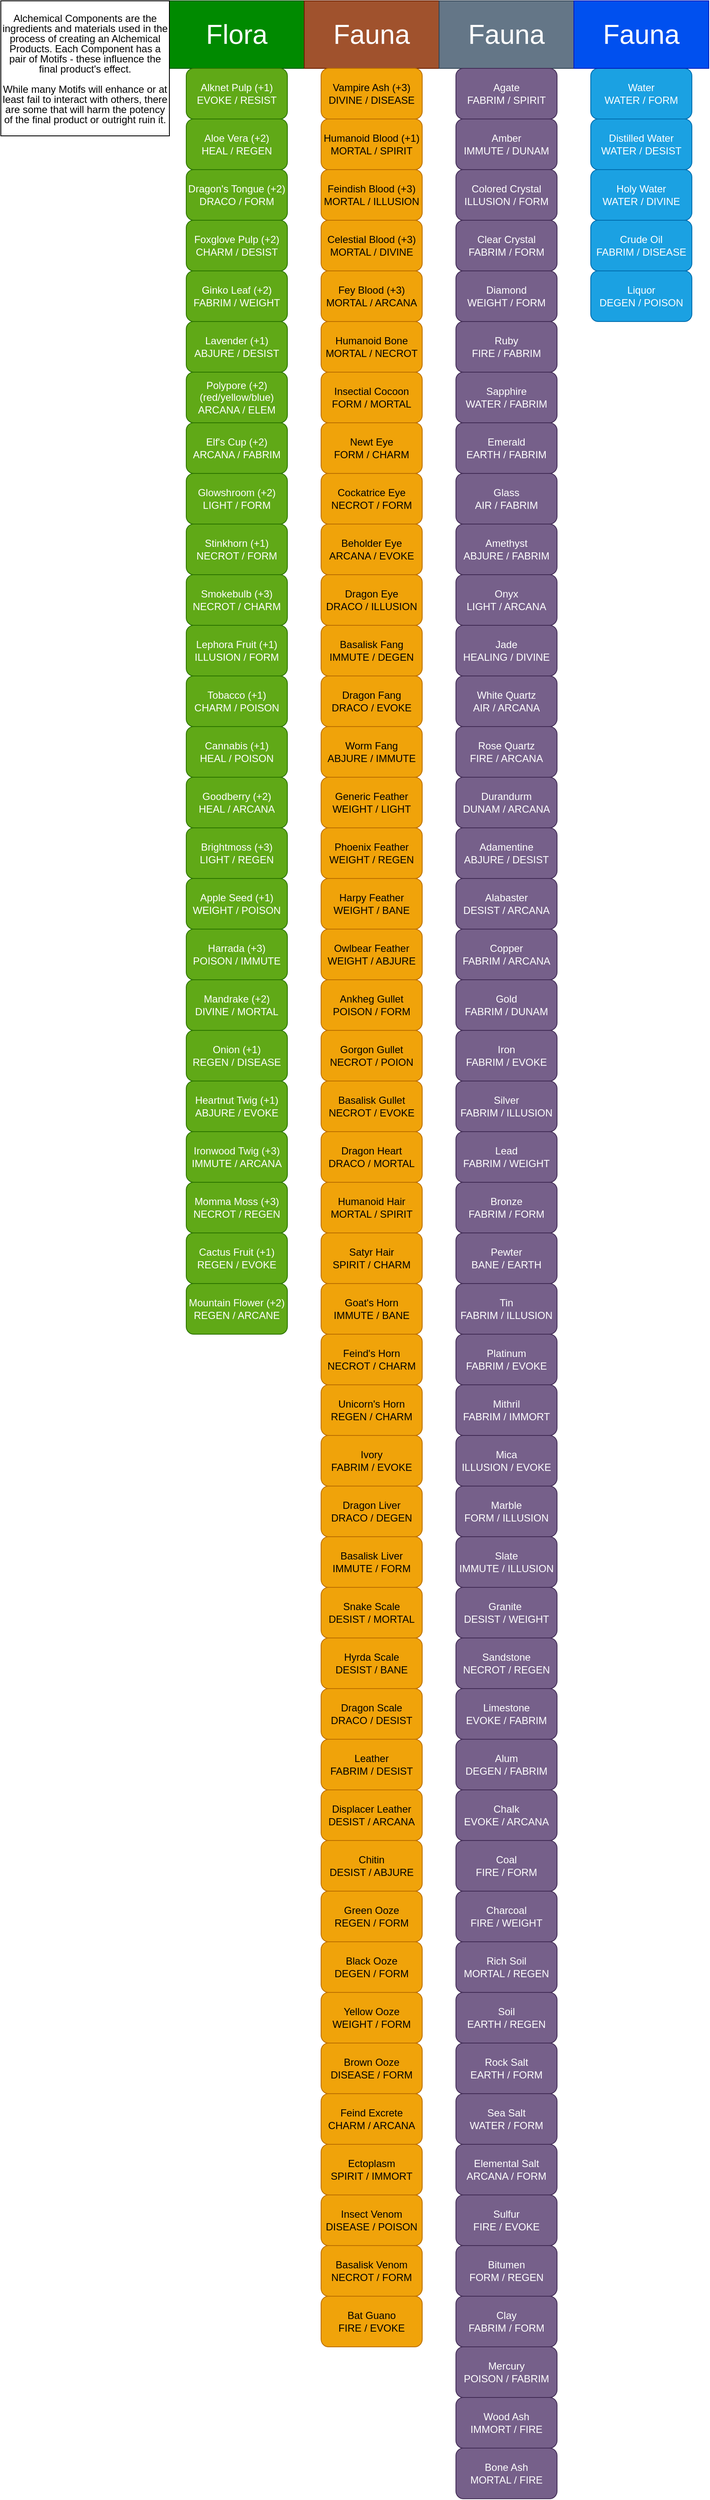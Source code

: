 <mxfile version="24.2.5" type="device" pages="3">
  <diagram name="Components" id="YAAo5U81LOoGoC2ZfF5d">
    <mxGraphModel dx="792" dy="1195" grid="1" gridSize="10" guides="1" tooltips="1" connect="1" arrows="1" fold="1" page="1" pageScale="1" pageWidth="850" pageHeight="1100" math="0" shadow="0">
      <root>
        <mxCell id="0" />
        <mxCell id="1" parent="0" />
        <mxCell id="ClbpXUDGMXj9jLXGlXEX-1" value="Flora" style="rounded=0;whiteSpace=wrap;html=1;fillColor=#008a00;fontColor=#ffffff;strokeColor=#005700;fontSize=32;" parent="1" vertex="1">
          <mxGeometry x="200" width="160" height="80" as="geometry" />
        </mxCell>
        <mxCell id="ClbpXUDGMXj9jLXGlXEX-2" value="Alknet Pulp (+1)&lt;div&gt;&lt;div&gt;&lt;div&gt;EVOKE / RESIST&lt;/div&gt;&lt;/div&gt;&lt;/div&gt;" style="rounded=1;whiteSpace=wrap;html=1;fillColor=#60a917;fontColor=#ffffff;strokeColor=#2D7600;" parent="1" vertex="1">
          <mxGeometry x="220" y="80" width="120" height="60" as="geometry" />
        </mxCell>
        <mxCell id="ClbpXUDGMXj9jLXGlXEX-3" value="Aloe Vera (+2)&lt;div&gt;HEAL / REGEN&lt;/div&gt;" style="rounded=1;whiteSpace=wrap;html=1;fillColor=#60a917;fontColor=#ffffff;strokeColor=#2D7600;" parent="1" vertex="1">
          <mxGeometry x="220" y="140" width="120" height="60" as="geometry" />
        </mxCell>
        <mxCell id="ClbpXUDGMXj9jLXGlXEX-4" value="Dragon&#39;s Tongue (+2)&lt;div&gt;DRACO / FORM&lt;/div&gt;" style="rounded=1;whiteSpace=wrap;html=1;fillColor=#60a917;fontColor=#ffffff;strokeColor=#2D7600;" parent="1" vertex="1">
          <mxGeometry x="220" y="200" width="120" height="60" as="geometry" />
        </mxCell>
        <mxCell id="ClbpXUDGMXj9jLXGlXEX-5" value="Foxglove Pulp (+2)&lt;div&gt;CHARM / DESIST&lt;span style=&quot;color: rgba(0, 0, 0, 0); font-family: monospace; font-size: 0px; text-align: start; text-wrap: nowrap; background-color: initial;&quot;&gt;%3CmxGraphModel%3E%3Croot%3E%3CmxCell%20id%3D%220%22%2F%3E%3CmxCell%20id%3D%221%22%20parent%3D%220%22%2F%3E%3CmxCell%20id%3D%222%22%20value%3D%22Alknet%20Pulp%26lt%3Bdiv%26gt%3B%26lt%3Bdiv%26gt%3B%26lt%3Bdiv%26gt%3BEVOKE%20%2F%20RESIST%26lt%3B%2Fdiv%26gt%3B%26lt%3B%2Fdiv%26gt%3B%26lt%3B%2Fdiv%26gt%3B%22%20style%3D%22rounded%3D1%3BwhiteSpace%3Dwrap%3Bhtml%3D1%3BfillColor%3D%2360a917%3BfontColor%3D%23ffffff%3BstrokeColor%3D%232D7600%3B%22%20vertex%3D%221%22%20parent%3D%221%22%3E%3CmxGeometry%20x%3D%2220%22%20y%3D%2280%22%20width%3D%22120%22%20height%3D%2260%22%20as%3D%22geometry%22%2F%3E%3C%2FmxCell%3E%3C%2Froot%3E%3C%2FmxGraphModel%3E&lt;/span&gt;&lt;/div&gt;" style="rounded=1;whiteSpace=wrap;html=1;fillColor=#60a917;fontColor=#ffffff;strokeColor=#2D7600;" parent="1" vertex="1">
          <mxGeometry x="220" y="260" width="120" height="60" as="geometry" />
        </mxCell>
        <mxCell id="ClbpXUDGMXj9jLXGlXEX-6" value="Ginko Leaf (+2)&lt;div&gt;FABRIM / WEIGHT&lt;/div&gt;" style="rounded=1;whiteSpace=wrap;html=1;fillColor=#60a917;fontColor=#ffffff;strokeColor=#2D7600;" parent="1" vertex="1">
          <mxGeometry x="220" y="320" width="120" height="60" as="geometry" />
        </mxCell>
        <mxCell id="ClbpXUDGMXj9jLXGlXEX-7" value="Lavender (+1)&lt;div&gt;ABJURE / DESIST&lt;/div&gt;" style="rounded=1;whiteSpace=wrap;html=1;fillColor=#60a917;fontColor=#ffffff;strokeColor=#2D7600;" parent="1" vertex="1">
          <mxGeometry x="220" y="380" width="120" height="60" as="geometry" />
        </mxCell>
        <mxCell id="ClbpXUDGMXj9jLXGlXEX-8" value="Polypore (+2) (red/yellow/blue)&lt;br&gt;ARCANA / ELEM" style="rounded=1;whiteSpace=wrap;html=1;fillColor=#60a917;fontColor=#ffffff;strokeColor=#2D7600;" parent="1" vertex="1">
          <mxGeometry x="220" y="440" width="120" height="60" as="geometry" />
        </mxCell>
        <mxCell id="ClbpXUDGMXj9jLXGlXEX-9" value="Elf&#39;s Cup (+2)&lt;div&gt;ARCANA / FABRIM&lt;/div&gt;" style="rounded=1;whiteSpace=wrap;html=1;fillColor=#60a917;fontColor=#ffffff;strokeColor=#2D7600;" parent="1" vertex="1">
          <mxGeometry x="220" y="500" width="120" height="60" as="geometry" />
        </mxCell>
        <mxCell id="ClbpXUDGMXj9jLXGlXEX-10" value="Glowshroom (+2)&lt;div&gt;LIGHT / FORM&lt;/div&gt;" style="rounded=1;whiteSpace=wrap;html=1;fillColor=#60a917;fontColor=#ffffff;strokeColor=#2D7600;" parent="1" vertex="1">
          <mxGeometry x="220" y="560" width="120" height="60" as="geometry" />
        </mxCell>
        <mxCell id="ClbpXUDGMXj9jLXGlXEX-11" value="Stinkhorn (+1)&lt;div&gt;NECROT / FORM&lt;/div&gt;" style="rounded=1;whiteSpace=wrap;html=1;fillColor=#60a917;fontColor=#ffffff;strokeColor=#2D7600;" parent="1" vertex="1">
          <mxGeometry x="220" y="620" width="120" height="60" as="geometry" />
        </mxCell>
        <mxCell id="ClbpXUDGMXj9jLXGlXEX-12" value="Smokebulb (+3)&lt;div&gt;NECROT / CHARM&lt;/div&gt;" style="rounded=1;whiteSpace=wrap;html=1;fillColor=#60a917;fontColor=#ffffff;strokeColor=#2D7600;" parent="1" vertex="1">
          <mxGeometry x="220" y="680" width="120" height="60" as="geometry" />
        </mxCell>
        <mxCell id="ClbpXUDGMXj9jLXGlXEX-13" value="Lephora Fruit (+1)&lt;div&gt;ILLUSION / FORM&lt;/div&gt;" style="rounded=1;whiteSpace=wrap;html=1;fillColor=#60a917;fontColor=#ffffff;strokeColor=#2D7600;" parent="1" vertex="1">
          <mxGeometry x="220" y="740" width="120" height="60" as="geometry" />
        </mxCell>
        <mxCell id="ClbpXUDGMXj9jLXGlXEX-14" value="Tobacco (+1)&lt;div&gt;CHARM / POISON&lt;/div&gt;" style="rounded=1;whiteSpace=wrap;html=1;fillColor=#60a917;fontColor=#ffffff;strokeColor=#2D7600;" parent="1" vertex="1">
          <mxGeometry x="220" y="800" width="120" height="60" as="geometry" />
        </mxCell>
        <mxCell id="ClbpXUDGMXj9jLXGlXEX-15" value="Cannabis (+1)&lt;div&gt;HEAL / POISON&lt;/div&gt;" style="rounded=1;whiteSpace=wrap;html=1;fillColor=#60a917;fontColor=#ffffff;strokeColor=#2D7600;" parent="1" vertex="1">
          <mxGeometry x="220" y="860" width="120" height="60" as="geometry" />
        </mxCell>
        <mxCell id="ClbpXUDGMXj9jLXGlXEX-16" value="Goodberry (+2)&lt;div&gt;HEAL / ARCANA&lt;/div&gt;" style="rounded=1;whiteSpace=wrap;html=1;fillColor=#60a917;fontColor=#ffffff;strokeColor=#2D7600;" parent="1" vertex="1">
          <mxGeometry x="220" y="920" width="120" height="60" as="geometry" />
        </mxCell>
        <mxCell id="ClbpXUDGMXj9jLXGlXEX-17" value="Brightmoss (+3)&lt;div&gt;LIGHT / REGEN&lt;/div&gt;" style="rounded=1;whiteSpace=wrap;html=1;fillColor=#60a917;fontColor=#ffffff;strokeColor=#2D7600;" parent="1" vertex="1">
          <mxGeometry x="220" y="980" width="120" height="60" as="geometry" />
        </mxCell>
        <mxCell id="ClbpXUDGMXj9jLXGlXEX-18" value="Apple Seed (+1)&lt;br&gt;WEIGHT / POISON" style="rounded=1;whiteSpace=wrap;html=1;fillColor=#60a917;fontColor=#ffffff;strokeColor=#2D7600;" parent="1" vertex="1">
          <mxGeometry x="220" y="1040" width="120" height="60" as="geometry" />
        </mxCell>
        <mxCell id="ClbpXUDGMXj9jLXGlXEX-19" value="Harrada (+3)&lt;div&gt;POISON / IMMUTE&lt;/div&gt;" style="rounded=1;whiteSpace=wrap;html=1;fillColor=#60a917;fontColor=#ffffff;strokeColor=#2D7600;" parent="1" vertex="1">
          <mxGeometry x="220" y="1100" width="120" height="60" as="geometry" />
        </mxCell>
        <mxCell id="ClbpXUDGMXj9jLXGlXEX-20" value="Mandrake (+2)&lt;div&gt;DIVINE / MORTAL&lt;/div&gt;" style="rounded=1;whiteSpace=wrap;html=1;fillColor=#60a917;fontColor=#ffffff;strokeColor=#2D7600;" parent="1" vertex="1">
          <mxGeometry x="220" y="1160" width="120" height="60" as="geometry" />
        </mxCell>
        <mxCell id="ClbpXUDGMXj9jLXGlXEX-21" value="Onion (+1)&lt;div&gt;REGEN / DISEASE&lt;/div&gt;" style="rounded=1;whiteSpace=wrap;html=1;fillColor=#60a917;fontColor=#ffffff;strokeColor=#2D7600;" parent="1" vertex="1">
          <mxGeometry x="220" y="1220" width="120" height="60" as="geometry" />
        </mxCell>
        <mxCell id="ClbpXUDGMXj9jLXGlXEX-22" value="Heartnut Twig (+1)&lt;div&gt;ABJURE / EVOKE&lt;/div&gt;" style="rounded=1;whiteSpace=wrap;html=1;fillColor=#60a917;fontColor=#ffffff;strokeColor=#2D7600;" parent="1" vertex="1">
          <mxGeometry x="220" y="1280" width="120" height="60" as="geometry" />
        </mxCell>
        <mxCell id="ClbpXUDGMXj9jLXGlXEX-23" value="Ironwood Twig (+3)&lt;div&gt;IMMUTE / ARCANA&lt;/div&gt;" style="rounded=1;whiteSpace=wrap;html=1;fillColor=#60a917;fontColor=#ffffff;strokeColor=#2D7600;" parent="1" vertex="1">
          <mxGeometry x="220" y="1340" width="120" height="60" as="geometry" />
        </mxCell>
        <mxCell id="ClbpXUDGMXj9jLXGlXEX-24" value="Momma Moss (+3)&lt;div&gt;NECROT / REGEN&lt;/div&gt;" style="rounded=1;whiteSpace=wrap;html=1;fillColor=#60a917;fontColor=#ffffff;strokeColor=#2D7600;" parent="1" vertex="1">
          <mxGeometry x="220" y="1400" width="120" height="60" as="geometry" />
        </mxCell>
        <mxCell id="ClbpXUDGMXj9jLXGlXEX-25" value="Cactus Fruit (+1)&lt;div&gt;REGEN / EVOKE&lt;/div&gt;" style="rounded=1;whiteSpace=wrap;html=1;fillColor=#60a917;fontColor=#ffffff;strokeColor=#2D7600;" parent="1" vertex="1">
          <mxGeometry x="220" y="1460" width="120" height="60" as="geometry" />
        </mxCell>
        <mxCell id="ClbpXUDGMXj9jLXGlXEX-26" value="Mountain Flower (+2)&lt;div&gt;REGEN / ARCANE&lt;/div&gt;" style="rounded=1;whiteSpace=wrap;html=1;fillColor=#60a917;fontColor=#ffffff;strokeColor=#2D7600;" parent="1" vertex="1">
          <mxGeometry x="220" y="1520" width="120" height="60" as="geometry" />
        </mxCell>
        <mxCell id="ClbpXUDGMXj9jLXGlXEX-27" value="Fauna" style="rounded=0;whiteSpace=wrap;html=1;fillColor=#a0522d;fontColor=#ffffff;strokeColor=#6D1F00;fontSize=32;" parent="1" vertex="1">
          <mxGeometry x="360" width="160" height="80" as="geometry" />
        </mxCell>
        <mxCell id="ClbpXUDGMXj9jLXGlXEX-28" value="Vampire Ash (+3)&lt;div&gt;DIVINE / DISEASE&lt;/div&gt;" style="rounded=1;whiteSpace=wrap;html=1;fillColor=#f0a30a;fontColor=#000000;strokeColor=#BD7000;" parent="1" vertex="1">
          <mxGeometry x="380" y="80" width="120" height="60" as="geometry" />
        </mxCell>
        <mxCell id="ClbpXUDGMXj9jLXGlXEX-29" value="Humanoid Blood (+1)&lt;div&gt;MORTAL / SPIRIT&lt;/div&gt;" style="rounded=1;whiteSpace=wrap;html=1;fillColor=#f0a30a;fontColor=#000000;strokeColor=#BD7000;" parent="1" vertex="1">
          <mxGeometry x="380" y="140" width="120" height="60" as="geometry" />
        </mxCell>
        <mxCell id="ClbpXUDGMXj9jLXGlXEX-30" value="Feindish Blood (+3)&lt;div&gt;MORTAL / ILLUSION&lt;/div&gt;" style="rounded=1;whiteSpace=wrap;html=1;fillColor=#f0a30a;fontColor=#000000;strokeColor=#BD7000;" parent="1" vertex="1">
          <mxGeometry x="380" y="200" width="120" height="60" as="geometry" />
        </mxCell>
        <mxCell id="ClbpXUDGMXj9jLXGlXEX-31" value="Celestial Blood (+3)&lt;div&gt;MORTAL / DIVINE&lt;/div&gt;" style="rounded=1;whiteSpace=wrap;html=1;fillColor=#f0a30a;fontColor=#000000;strokeColor=#BD7000;" parent="1" vertex="1">
          <mxGeometry x="380" y="260" width="120" height="60" as="geometry" />
        </mxCell>
        <mxCell id="ClbpXUDGMXj9jLXGlXEX-32" value="Fey Blood (+3)&lt;div&gt;MORTAL / ARCANA&lt;/div&gt;" style="rounded=1;whiteSpace=wrap;html=1;fillColor=#f0a30a;fontColor=#000000;strokeColor=#BD7000;" parent="1" vertex="1">
          <mxGeometry x="380" y="320" width="120" height="60" as="geometry" />
        </mxCell>
        <mxCell id="ClbpXUDGMXj9jLXGlXEX-33" value="Humanoid Bone&lt;div&gt;MORTAL / NECROT&lt;/div&gt;" style="rounded=1;whiteSpace=wrap;html=1;fillColor=#f0a30a;fontColor=#000000;strokeColor=#BD7000;" parent="1" vertex="1">
          <mxGeometry x="380" y="380" width="120" height="60" as="geometry" />
        </mxCell>
        <mxCell id="ClbpXUDGMXj9jLXGlXEX-34" value="Insectial Cocoon&lt;div&gt;FORM / MORTAL&lt;/div&gt;" style="rounded=1;whiteSpace=wrap;html=1;fillColor=#f0a30a;fontColor=#000000;strokeColor=#BD7000;" parent="1" vertex="1">
          <mxGeometry x="380" y="440" width="120" height="60" as="geometry" />
        </mxCell>
        <mxCell id="ClbpXUDGMXj9jLXGlXEX-35" value="Newt Eye&lt;div&gt;FORM / CHARM&lt;/div&gt;" style="rounded=1;whiteSpace=wrap;html=1;fillColor=#f0a30a;fontColor=#000000;strokeColor=#BD7000;" parent="1" vertex="1">
          <mxGeometry x="380" y="500" width="120" height="60" as="geometry" />
        </mxCell>
        <mxCell id="ClbpXUDGMXj9jLXGlXEX-36" value="Cockatrice Eye&lt;div&gt;NECROT / FORM&lt;/div&gt;" style="rounded=1;whiteSpace=wrap;html=1;fillColor=#f0a30a;fontColor=#000000;strokeColor=#BD7000;" parent="1" vertex="1">
          <mxGeometry x="380" y="560" width="120" height="60" as="geometry" />
        </mxCell>
        <mxCell id="ClbpXUDGMXj9jLXGlXEX-37" value="Beholder Eye&lt;div&gt;ARCANA / EVOKE&lt;/div&gt;" style="rounded=1;whiteSpace=wrap;html=1;fillColor=#f0a30a;fontColor=#000000;strokeColor=#BD7000;" parent="1" vertex="1">
          <mxGeometry x="380" y="620" width="120" height="60" as="geometry" />
        </mxCell>
        <mxCell id="ClbpXUDGMXj9jLXGlXEX-38" value="Dragon Eye&lt;div&gt;DRACO / ILLUSION&lt;/div&gt;" style="rounded=1;whiteSpace=wrap;html=1;fillColor=#f0a30a;fontColor=#000000;strokeColor=#BD7000;" parent="1" vertex="1">
          <mxGeometry x="380" y="680" width="120" height="60" as="geometry" />
        </mxCell>
        <mxCell id="ClbpXUDGMXj9jLXGlXEX-39" value="Basalisk Fang&lt;div&gt;IMMUTE / DEGEN&lt;/div&gt;" style="rounded=1;whiteSpace=wrap;html=1;fillColor=#f0a30a;fontColor=#000000;strokeColor=#BD7000;" parent="1" vertex="1">
          <mxGeometry x="380" y="740" width="120" height="60" as="geometry" />
        </mxCell>
        <mxCell id="ClbpXUDGMXj9jLXGlXEX-40" value="Dragon Fang&lt;div&gt;DRACO / EVOKE&lt;/div&gt;" style="rounded=1;whiteSpace=wrap;html=1;fillColor=#f0a30a;fontColor=#000000;strokeColor=#BD7000;" parent="1" vertex="1">
          <mxGeometry x="380" y="800" width="120" height="60" as="geometry" />
        </mxCell>
        <mxCell id="ClbpXUDGMXj9jLXGlXEX-41" value="Worm Fang&lt;div&gt;ABJURE / IMMUTE&lt;/div&gt;" style="rounded=1;whiteSpace=wrap;html=1;fillColor=#f0a30a;fontColor=#000000;strokeColor=#BD7000;" parent="1" vertex="1">
          <mxGeometry x="380" y="860" width="120" height="60" as="geometry" />
        </mxCell>
        <mxCell id="ClbpXUDGMXj9jLXGlXEX-42" value="Generic Feather&lt;div&gt;WEIGHT / LIGHT&lt;/div&gt;" style="rounded=1;whiteSpace=wrap;html=1;fillColor=#f0a30a;fontColor=#000000;strokeColor=#BD7000;" parent="1" vertex="1">
          <mxGeometry x="380" y="920" width="120" height="60" as="geometry" />
        </mxCell>
        <mxCell id="ClbpXUDGMXj9jLXGlXEX-43" value="Phoenix Feather&lt;div&gt;WEIGHT / REGEN&lt;/div&gt;" style="rounded=1;whiteSpace=wrap;html=1;fillColor=#f0a30a;fontColor=#000000;strokeColor=#BD7000;" parent="1" vertex="1">
          <mxGeometry x="380" y="980" width="120" height="60" as="geometry" />
        </mxCell>
        <mxCell id="ClbpXUDGMXj9jLXGlXEX-44" value="Harpy Feather&lt;div&gt;WEIGHT / BANE&lt;/div&gt;" style="rounded=1;whiteSpace=wrap;html=1;fillColor=#f0a30a;fontColor=#000000;strokeColor=#BD7000;" parent="1" vertex="1">
          <mxGeometry x="380" y="1040" width="120" height="60" as="geometry" />
        </mxCell>
        <mxCell id="ClbpXUDGMXj9jLXGlXEX-45" value="Owlbear Feather&lt;div&gt;WEIGHT / ABJURE&lt;/div&gt;" style="rounded=1;whiteSpace=wrap;html=1;fillColor=#f0a30a;fontColor=#000000;strokeColor=#BD7000;" parent="1" vertex="1">
          <mxGeometry x="380" y="1100" width="120" height="60" as="geometry" />
        </mxCell>
        <mxCell id="ClbpXUDGMXj9jLXGlXEX-46" value="Ankheg Gullet&lt;div&gt;POISON / FORM&lt;/div&gt;" style="rounded=1;whiteSpace=wrap;html=1;fillColor=#f0a30a;fontColor=#000000;strokeColor=#BD7000;" parent="1" vertex="1">
          <mxGeometry x="380" y="1160" width="120" height="60" as="geometry" />
        </mxCell>
        <mxCell id="ClbpXUDGMXj9jLXGlXEX-47" value="Gorgon Gullet&lt;div&gt;NECROT / POION&lt;/div&gt;" style="rounded=1;whiteSpace=wrap;html=1;fillColor=#f0a30a;fontColor=#000000;strokeColor=#BD7000;" parent="1" vertex="1">
          <mxGeometry x="380" y="1220" width="120" height="60" as="geometry" />
        </mxCell>
        <mxCell id="ClbpXUDGMXj9jLXGlXEX-48" value="Basalisk Gullet&lt;div&gt;NECROT / EVOKE&lt;/div&gt;" style="rounded=1;whiteSpace=wrap;html=1;fillColor=#f0a30a;fontColor=#000000;strokeColor=#BD7000;" parent="1" vertex="1">
          <mxGeometry x="380" y="1280" width="120" height="60" as="geometry" />
        </mxCell>
        <mxCell id="ClbpXUDGMXj9jLXGlXEX-49" value="Dragon Heart&lt;div&gt;DRACO / MORTAL&lt;/div&gt;" style="rounded=1;whiteSpace=wrap;html=1;fillColor=#f0a30a;fontColor=#000000;strokeColor=#BD7000;" parent="1" vertex="1">
          <mxGeometry x="380" y="1340" width="120" height="60" as="geometry" />
        </mxCell>
        <mxCell id="ClbpXUDGMXj9jLXGlXEX-50" value="Humanoid Hair&lt;div&gt;MORTAL / SPIRIT&lt;/div&gt;" style="rounded=1;whiteSpace=wrap;html=1;fillColor=#f0a30a;fontColor=#000000;strokeColor=#BD7000;" parent="1" vertex="1">
          <mxGeometry x="380" y="1400" width="120" height="60" as="geometry" />
        </mxCell>
        <mxCell id="ClbpXUDGMXj9jLXGlXEX-51" value="Satyr Hair&lt;div&gt;SPIRIT / CHARM&lt;/div&gt;" style="rounded=1;whiteSpace=wrap;html=1;fillColor=#f0a30a;fontColor=#000000;strokeColor=#BD7000;" parent="1" vertex="1">
          <mxGeometry x="380" y="1460" width="120" height="60" as="geometry" />
        </mxCell>
        <mxCell id="ClbpXUDGMXj9jLXGlXEX-52" value="Goat&#39;s Horn&lt;div&gt;IMMUTE / BANE&lt;/div&gt;" style="rounded=1;whiteSpace=wrap;html=1;fillColor=#f0a30a;fontColor=#000000;strokeColor=#BD7000;" parent="1" vertex="1">
          <mxGeometry x="380" y="1520" width="120" height="60" as="geometry" />
        </mxCell>
        <mxCell id="ClbpXUDGMXj9jLXGlXEX-53" value="Feind&#39;s Horn&lt;div&gt;NECROT&amp;nbsp;&lt;span style=&quot;background-color: initial;&quot;&gt;/ CHARM&lt;/span&gt;&lt;/div&gt;" style="rounded=1;whiteSpace=wrap;html=1;fillColor=#f0a30a;fontColor=#000000;strokeColor=#BD7000;" parent="1" vertex="1">
          <mxGeometry x="380" y="1580" width="120" height="60" as="geometry" />
        </mxCell>
        <mxCell id="ClbpXUDGMXj9jLXGlXEX-54" value="Unicorn&#39;s Horn&lt;div&gt;REGEN&amp;nbsp;&lt;span style=&quot;background-color: initial;&quot;&gt;/ CHARM&lt;/span&gt;&lt;br&gt;&lt;/div&gt;" style="rounded=1;whiteSpace=wrap;html=1;fillColor=#f0a30a;fontColor=#000000;strokeColor=#BD7000;" parent="1" vertex="1">
          <mxGeometry x="380" y="1640" width="120" height="60" as="geometry" />
        </mxCell>
        <mxCell id="ClbpXUDGMXj9jLXGlXEX-55" value="Ivory&lt;div&gt;FABRIM / EVOKE&lt;/div&gt;" style="rounded=1;whiteSpace=wrap;html=1;fillColor=#f0a30a;fontColor=#000000;strokeColor=#BD7000;" parent="1" vertex="1">
          <mxGeometry x="380" y="1700" width="120" height="60" as="geometry" />
        </mxCell>
        <mxCell id="ClbpXUDGMXj9jLXGlXEX-56" value="Dragon Liver&lt;div&gt;DRACO / DEGEN&lt;/div&gt;" style="rounded=1;whiteSpace=wrap;html=1;fillColor=#f0a30a;fontColor=#000000;strokeColor=#BD7000;" parent="1" vertex="1">
          <mxGeometry x="380" y="1760" width="120" height="60" as="geometry" />
        </mxCell>
        <mxCell id="ClbpXUDGMXj9jLXGlXEX-57" value="Basalisk Liver&lt;div&gt;IMMUTE / FORM&lt;/div&gt;" style="rounded=1;whiteSpace=wrap;html=1;fillColor=#f0a30a;fontColor=#000000;strokeColor=#BD7000;" parent="1" vertex="1">
          <mxGeometry x="380" y="1820" width="120" height="60" as="geometry" />
        </mxCell>
        <mxCell id="ClbpXUDGMXj9jLXGlXEX-58" value="Snake Scale&lt;div&gt;DESIST / MORTAL&lt;/div&gt;" style="rounded=1;whiteSpace=wrap;html=1;fillColor=#f0a30a;fontColor=#000000;strokeColor=#BD7000;" parent="1" vertex="1">
          <mxGeometry x="380" y="1880" width="120" height="60" as="geometry" />
        </mxCell>
        <mxCell id="ClbpXUDGMXj9jLXGlXEX-59" value="Hyrda Scale&lt;div&gt;DESIST / BANE&lt;/div&gt;" style="rounded=1;whiteSpace=wrap;html=1;fillColor=#f0a30a;fontColor=#000000;strokeColor=#BD7000;" parent="1" vertex="1">
          <mxGeometry x="380" y="1940" width="120" height="60" as="geometry" />
        </mxCell>
        <mxCell id="ClbpXUDGMXj9jLXGlXEX-60" value="Dragon Scale&lt;div&gt;DRACO / DESIST&lt;/div&gt;" style="rounded=1;whiteSpace=wrap;html=1;fillColor=#f0a30a;fontColor=#000000;strokeColor=#BD7000;" parent="1" vertex="1">
          <mxGeometry x="380" y="2000" width="120" height="60" as="geometry" />
        </mxCell>
        <mxCell id="ClbpXUDGMXj9jLXGlXEX-61" value="Leather&lt;div&gt;FABRIM / DESIST&lt;/div&gt;" style="rounded=1;whiteSpace=wrap;html=1;fillColor=#f0a30a;fontColor=#000000;strokeColor=#BD7000;" parent="1" vertex="1">
          <mxGeometry x="380" y="2060" width="120" height="60" as="geometry" />
        </mxCell>
        <mxCell id="ClbpXUDGMXj9jLXGlXEX-62" value="Displacer Leather&lt;div&gt;DESIST / ARCANA&lt;/div&gt;" style="rounded=1;whiteSpace=wrap;html=1;fillColor=#f0a30a;fontColor=#000000;strokeColor=#BD7000;" parent="1" vertex="1">
          <mxGeometry x="380" y="2120" width="120" height="60" as="geometry" />
        </mxCell>
        <mxCell id="ClbpXUDGMXj9jLXGlXEX-63" value="Chitin&lt;div&gt;DESIST / ABJURE&lt;/div&gt;" style="rounded=1;whiteSpace=wrap;html=1;fillColor=#f0a30a;fontColor=#000000;strokeColor=#BD7000;" parent="1" vertex="1">
          <mxGeometry x="380" y="2180" width="120" height="60" as="geometry" />
        </mxCell>
        <mxCell id="ClbpXUDGMXj9jLXGlXEX-64" value="Green Ooze&lt;div&gt;REGEN / FORM&lt;/div&gt;" style="rounded=1;whiteSpace=wrap;html=1;fillColor=#f0a30a;fontColor=#000000;strokeColor=#BD7000;" parent="1" vertex="1">
          <mxGeometry x="380" y="2240" width="120" height="60" as="geometry" />
        </mxCell>
        <mxCell id="ClbpXUDGMXj9jLXGlXEX-65" value="Black Ooze&lt;div&gt;DEGEN / FORM&lt;/div&gt;" style="rounded=1;whiteSpace=wrap;html=1;fillColor=#f0a30a;fontColor=#000000;strokeColor=#BD7000;" parent="1" vertex="1">
          <mxGeometry x="380" y="2300" width="120" height="60" as="geometry" />
        </mxCell>
        <mxCell id="ClbpXUDGMXj9jLXGlXEX-66" value="Yellow Ooze&lt;div&gt;WEIGHT / FORM&lt;/div&gt;" style="rounded=1;whiteSpace=wrap;html=1;fillColor=#f0a30a;fontColor=#000000;strokeColor=#BD7000;" parent="1" vertex="1">
          <mxGeometry x="380" y="2360" width="120" height="60" as="geometry" />
        </mxCell>
        <mxCell id="ClbpXUDGMXj9jLXGlXEX-67" value="Brown Ooze&lt;div&gt;DISEASE / FORM&lt;/div&gt;" style="rounded=1;whiteSpace=wrap;html=1;fillColor=#f0a30a;fontColor=#000000;strokeColor=#BD7000;" parent="1" vertex="1">
          <mxGeometry x="380" y="2420" width="120" height="60" as="geometry" />
        </mxCell>
        <mxCell id="ClbpXUDGMXj9jLXGlXEX-68" value="Feind Excrete&lt;div&gt;CHARM / ARCANA&lt;/div&gt;" style="rounded=1;whiteSpace=wrap;html=1;fillColor=#f0a30a;fontColor=#000000;strokeColor=#BD7000;" parent="1" vertex="1">
          <mxGeometry x="380" y="2480" width="120" height="60" as="geometry" />
        </mxCell>
        <mxCell id="ClbpXUDGMXj9jLXGlXEX-69" value="Ectoplasm&lt;div&gt;SPIRIT / IMMORT&lt;/div&gt;" style="rounded=1;whiteSpace=wrap;html=1;fillColor=#f0a30a;fontColor=#000000;strokeColor=#BD7000;" parent="1" vertex="1">
          <mxGeometry x="380" y="2540" width="120" height="60" as="geometry" />
        </mxCell>
        <mxCell id="ClbpXUDGMXj9jLXGlXEX-70" value="Insect Venom&lt;div&gt;DISEASE / POISON&lt;/div&gt;" style="rounded=1;whiteSpace=wrap;html=1;fillColor=#f0a30a;fontColor=#000000;strokeColor=#BD7000;" parent="1" vertex="1">
          <mxGeometry x="380" y="2600" width="120" height="60" as="geometry" />
        </mxCell>
        <mxCell id="ClbpXUDGMXj9jLXGlXEX-71" value="Basalisk Venom&lt;div&gt;NECROT / FORM&lt;/div&gt;" style="rounded=1;whiteSpace=wrap;html=1;fillColor=#f0a30a;fontColor=#000000;strokeColor=#BD7000;" parent="1" vertex="1">
          <mxGeometry x="380" y="2660" width="120" height="60" as="geometry" />
        </mxCell>
        <mxCell id="ClbpXUDGMXj9jLXGlXEX-72" value="Bat Guano&lt;div&gt;FIRE / EVOKE&lt;/div&gt;" style="rounded=1;whiteSpace=wrap;html=1;fillColor=#f0a30a;fontColor=#000000;strokeColor=#BD7000;" parent="1" vertex="1">
          <mxGeometry x="380" y="2720" width="120" height="60" as="geometry" />
        </mxCell>
        <mxCell id="GWsue6pcty8NE5yQGUCx-2" value="Fauna" style="rounded=0;whiteSpace=wrap;html=1;fillColor=#647687;fontColor=#ffffff;strokeColor=#314354;fontSize=32;" parent="1" vertex="1">
          <mxGeometry x="520" width="160" height="80" as="geometry" />
        </mxCell>
        <mxCell id="GWsue6pcty8NE5yQGUCx-3" value="Agate&lt;div&gt;FABRIM / SPIRIT&lt;/div&gt;" style="rounded=1;whiteSpace=wrap;html=1;fillColor=#76608a;fontColor=#ffffff;strokeColor=#432D57;" parent="1" vertex="1">
          <mxGeometry x="540" y="80" width="120" height="60" as="geometry" />
        </mxCell>
        <mxCell id="GWsue6pcty8NE5yQGUCx-11" value="Amber&lt;div&gt;IMMUTE / DUNAM&lt;/div&gt;" style="rounded=1;whiteSpace=wrap;html=1;fillColor=#76608a;fontColor=#ffffff;strokeColor=#432D57;" parent="1" vertex="1">
          <mxGeometry x="540" y="140" width="120" height="60" as="geometry" />
        </mxCell>
        <mxCell id="GWsue6pcty8NE5yQGUCx-12" value="Colored Crystal&lt;div&gt;ILLUSION / FORM&lt;/div&gt;" style="rounded=1;whiteSpace=wrap;html=1;fillColor=#76608a;fontColor=#ffffff;strokeColor=#432D57;" parent="1" vertex="1">
          <mxGeometry x="540" y="200" width="120" height="60" as="geometry" />
        </mxCell>
        <mxCell id="GWsue6pcty8NE5yQGUCx-13" value="Clear Crystal&lt;div&gt;FABRIM / FORM&lt;/div&gt;" style="rounded=1;whiteSpace=wrap;html=1;fillColor=#76608a;fontColor=#ffffff;strokeColor=#432D57;" parent="1" vertex="1">
          <mxGeometry x="540" y="260" width="120" height="60" as="geometry" />
        </mxCell>
        <mxCell id="GWsue6pcty8NE5yQGUCx-14" value="Diamond&lt;div&gt;WEIGHT / FORM&lt;/div&gt;" style="rounded=1;whiteSpace=wrap;html=1;fillColor=#76608a;fontColor=#ffffff;strokeColor=#432D57;" parent="1" vertex="1">
          <mxGeometry x="540" y="320" width="120" height="60" as="geometry" />
        </mxCell>
        <mxCell id="GWsue6pcty8NE5yQGUCx-15" value="Ruby&lt;div&gt;FIRE / FABRIM&lt;/div&gt;" style="rounded=1;whiteSpace=wrap;html=1;fillColor=#76608a;fontColor=#ffffff;strokeColor=#432D57;" parent="1" vertex="1">
          <mxGeometry x="540" y="380" width="120" height="60" as="geometry" />
        </mxCell>
        <mxCell id="GWsue6pcty8NE5yQGUCx-16" value="Sapphire&lt;div&gt;WATER / FABRIM&lt;/div&gt;" style="rounded=1;whiteSpace=wrap;html=1;fillColor=#76608a;fontColor=#ffffff;strokeColor=#432D57;" parent="1" vertex="1">
          <mxGeometry x="540" y="440" width="120" height="60" as="geometry" />
        </mxCell>
        <mxCell id="GWsue6pcty8NE5yQGUCx-17" value="Emerald&lt;div&gt;EARTH / FABRIM&lt;/div&gt;" style="rounded=1;whiteSpace=wrap;html=1;fillColor=#76608a;fontColor=#ffffff;strokeColor=#432D57;" parent="1" vertex="1">
          <mxGeometry x="540" y="500" width="120" height="60" as="geometry" />
        </mxCell>
        <mxCell id="GWsue6pcty8NE5yQGUCx-18" value="Amethyst&lt;div&gt;ABJURE / FABRIM&lt;/div&gt;" style="rounded=1;whiteSpace=wrap;html=1;fillColor=#76608a;fontColor=#ffffff;strokeColor=#432D57;" parent="1" vertex="1">
          <mxGeometry x="540" y="620" width="120" height="60" as="geometry" />
        </mxCell>
        <mxCell id="GWsue6pcty8NE5yQGUCx-19" value="Glass&lt;div&gt;AIR / FABRIM&lt;/div&gt;" style="rounded=1;whiteSpace=wrap;html=1;fillColor=#76608a;fontColor=#ffffff;strokeColor=#432D57;" parent="1" vertex="1">
          <mxGeometry x="540" y="560" width="120" height="60" as="geometry" />
        </mxCell>
        <mxCell id="GWsue6pcty8NE5yQGUCx-20" value="Onyx&lt;div&gt;LIGHT / ARCANA&lt;/div&gt;" style="rounded=1;whiteSpace=wrap;html=1;fillColor=#76608a;fontColor=#ffffff;strokeColor=#432D57;" parent="1" vertex="1">
          <mxGeometry x="540" y="680" width="120" height="60" as="geometry" />
        </mxCell>
        <mxCell id="GWsue6pcty8NE5yQGUCx-21" value="Jade&lt;div&gt;HEALING / DIVINE&lt;/div&gt;" style="rounded=1;whiteSpace=wrap;html=1;fillColor=#76608a;fontColor=#ffffff;strokeColor=#432D57;" parent="1" vertex="1">
          <mxGeometry x="540" y="740" width="120" height="60" as="geometry" />
        </mxCell>
        <mxCell id="GWsue6pcty8NE5yQGUCx-22" value="White Quartz&lt;div&gt;AIR / ARCANA&lt;/div&gt;" style="rounded=1;whiteSpace=wrap;html=1;fillColor=#76608a;fontColor=#ffffff;strokeColor=#432D57;" parent="1" vertex="1">
          <mxGeometry x="540" y="800" width="120" height="60" as="geometry" />
        </mxCell>
        <mxCell id="GWsue6pcty8NE5yQGUCx-23" value="Rose Quartz&lt;div&gt;FIRE / ARCANA&lt;/div&gt;" style="rounded=1;whiteSpace=wrap;html=1;fillColor=#76608a;fontColor=#ffffff;strokeColor=#432D57;" parent="1" vertex="1">
          <mxGeometry x="540" y="860" width="120" height="60" as="geometry" />
        </mxCell>
        <mxCell id="GWsue6pcty8NE5yQGUCx-24" value="Durandurm&lt;div&gt;DUNAM / ARCANA&lt;/div&gt;" style="rounded=1;whiteSpace=wrap;html=1;fillColor=#76608a;fontColor=#ffffff;strokeColor=#432D57;" parent="1" vertex="1">
          <mxGeometry x="540" y="920" width="120" height="60" as="geometry" />
        </mxCell>
        <mxCell id="GWsue6pcty8NE5yQGUCx-25" value="Adamentine&lt;div&gt;ABJURE / DESIST&lt;/div&gt;" style="rounded=1;whiteSpace=wrap;html=1;fillColor=#76608a;fontColor=#ffffff;strokeColor=#432D57;" parent="1" vertex="1">
          <mxGeometry x="540" y="980" width="120" height="60" as="geometry" />
        </mxCell>
        <mxCell id="GWsue6pcty8NE5yQGUCx-27" value="Alabaster&lt;div&gt;DESIST / ARCANA&lt;/div&gt;" style="rounded=1;whiteSpace=wrap;html=1;fillColor=#76608a;fontColor=#ffffff;strokeColor=#432D57;" parent="1" vertex="1">
          <mxGeometry x="540" y="1040" width="120" height="60" as="geometry" />
        </mxCell>
        <mxCell id="GWsue6pcty8NE5yQGUCx-28" value="Copper&lt;div&gt;FABRIM / ARCANA&lt;/div&gt;" style="rounded=1;whiteSpace=wrap;html=1;fillColor=#76608a;fontColor=#ffffff;strokeColor=#432D57;" parent="1" vertex="1">
          <mxGeometry x="540" y="1100" width="120" height="60" as="geometry" />
        </mxCell>
        <mxCell id="GWsue6pcty8NE5yQGUCx-29" value="Gold&lt;div&gt;FABRIM / DUNAM&lt;/div&gt;" style="rounded=1;whiteSpace=wrap;html=1;fillColor=#76608a;fontColor=#ffffff;strokeColor=#432D57;" parent="1" vertex="1">
          <mxGeometry x="540" y="1160" width="120" height="60" as="geometry" />
        </mxCell>
        <mxCell id="GWsue6pcty8NE5yQGUCx-31" value="Iron&lt;div&gt;FABRIM / EVOKE&lt;/div&gt;" style="rounded=1;whiteSpace=wrap;html=1;fillColor=#76608a;fontColor=#ffffff;strokeColor=#432D57;" parent="1" vertex="1">
          <mxGeometry x="540" y="1220" width="120" height="60" as="geometry" />
        </mxCell>
        <mxCell id="GWsue6pcty8NE5yQGUCx-32" value="Silver&lt;div&gt;FABRIM / ILLUSION&lt;/div&gt;" style="rounded=1;whiteSpace=wrap;html=1;fillColor=#76608a;fontColor=#ffffff;strokeColor=#432D57;" parent="1" vertex="1">
          <mxGeometry x="540" y="1280" width="120" height="60" as="geometry" />
        </mxCell>
        <mxCell id="GWsue6pcty8NE5yQGUCx-33" value="Lead&lt;div&gt;FABRIM / WEIGHT&lt;/div&gt;" style="rounded=1;whiteSpace=wrap;html=1;fillColor=#76608a;fontColor=#ffffff;strokeColor=#432D57;" parent="1" vertex="1">
          <mxGeometry x="540" y="1340" width="120" height="60" as="geometry" />
        </mxCell>
        <mxCell id="GWsue6pcty8NE5yQGUCx-34" value="Bronze&lt;div&gt;FABRIM / FORM&lt;/div&gt;" style="rounded=1;whiteSpace=wrap;html=1;fillColor=#76608a;fontColor=#ffffff;strokeColor=#432D57;" parent="1" vertex="1">
          <mxGeometry x="540" y="1400" width="120" height="60" as="geometry" />
        </mxCell>
        <mxCell id="GWsue6pcty8NE5yQGUCx-35" value="Pewter&lt;div&gt;BANE / EARTH&lt;/div&gt;" style="rounded=1;whiteSpace=wrap;html=1;fillColor=#76608a;fontColor=#ffffff;strokeColor=#432D57;" parent="1" vertex="1">
          <mxGeometry x="540" y="1460" width="120" height="60" as="geometry" />
        </mxCell>
        <mxCell id="GWsue6pcty8NE5yQGUCx-36" value="Tin&lt;div&gt;FABRIM / ILLUSION&lt;/div&gt;" style="rounded=1;whiteSpace=wrap;html=1;fillColor=#76608a;fontColor=#ffffff;strokeColor=#432D57;" parent="1" vertex="1">
          <mxGeometry x="540" y="1520" width="120" height="60" as="geometry" />
        </mxCell>
        <mxCell id="GWsue6pcty8NE5yQGUCx-37" value="Platinum&lt;div&gt;FABRIM / EVOKE&lt;/div&gt;" style="rounded=1;whiteSpace=wrap;html=1;fillColor=#76608a;fontColor=#ffffff;strokeColor=#432D57;" parent="1" vertex="1">
          <mxGeometry x="540" y="1580" width="120" height="60" as="geometry" />
        </mxCell>
        <mxCell id="GWsue6pcty8NE5yQGUCx-38" value="Mithril&lt;div&gt;FABRIM / IMMORT&lt;/div&gt;" style="rounded=1;whiteSpace=wrap;html=1;fillColor=#76608a;fontColor=#ffffff;strokeColor=#432D57;" parent="1" vertex="1">
          <mxGeometry x="540" y="1640" width="120" height="60" as="geometry" />
        </mxCell>
        <mxCell id="GWsue6pcty8NE5yQGUCx-39" value="Mica&lt;div&gt;ILLUSION / EVOKE&lt;/div&gt;" style="rounded=1;whiteSpace=wrap;html=1;fillColor=#76608a;fontColor=#ffffff;strokeColor=#432D57;" parent="1" vertex="1">
          <mxGeometry x="540" y="1700" width="120" height="60" as="geometry" />
        </mxCell>
        <mxCell id="GWsue6pcty8NE5yQGUCx-40" value="Marble&lt;div&gt;FORM / ILLUSION&lt;/div&gt;" style="rounded=1;whiteSpace=wrap;html=1;fillColor=#76608a;fontColor=#ffffff;strokeColor=#432D57;" parent="1" vertex="1">
          <mxGeometry x="540" y="1760" width="120" height="60" as="geometry" />
        </mxCell>
        <mxCell id="GWsue6pcty8NE5yQGUCx-41" value="Slate&lt;div&gt;IMMUTE / ILLUSION&lt;/div&gt;" style="rounded=1;whiteSpace=wrap;html=1;fillColor=#76608a;fontColor=#ffffff;strokeColor=#432D57;" parent="1" vertex="1">
          <mxGeometry x="540" y="1820" width="120" height="60" as="geometry" />
        </mxCell>
        <mxCell id="GWsue6pcty8NE5yQGUCx-42" value="&lt;div&gt;&lt;span style=&quot;text-align: start;&quot;&gt;Granite&amp;nbsp;&lt;/span&gt;&lt;/div&gt;&lt;div&gt;&lt;span style=&quot;text-align: start;&quot;&gt;DESIST / WEIGHT&lt;/span&gt;&lt;span style=&quot;color: rgba(0, 0, 0, 0); font-family: monospace; font-size: 0px; text-align: start; text-wrap: nowrap; background-color: initial;&quot;&gt;DesDESESD&lt;/span&gt;&lt;/div&gt;" style="rounded=1;whiteSpace=wrap;html=1;fillColor=#76608a;fontColor=#ffffff;strokeColor=#432D57;" parent="1" vertex="1">
          <mxGeometry x="540" y="1880" width="120" height="60" as="geometry" />
        </mxCell>
        <mxCell id="GWsue6pcty8NE5yQGUCx-43" value="Sandstone&lt;div&gt;NECROT / REGEN&lt;/div&gt;" style="rounded=1;whiteSpace=wrap;html=1;fillColor=#76608a;fontColor=#ffffff;strokeColor=#432D57;" parent="1" vertex="1">
          <mxGeometry x="540" y="1940" width="120" height="60" as="geometry" />
        </mxCell>
        <mxCell id="GWsue6pcty8NE5yQGUCx-44" value="Limestone&lt;div&gt;EVOKE / FABRIM&lt;/div&gt;" style="rounded=1;whiteSpace=wrap;html=1;fillColor=#76608a;fontColor=#ffffff;strokeColor=#432D57;" parent="1" vertex="1">
          <mxGeometry x="540" y="2000" width="120" height="60" as="geometry" />
        </mxCell>
        <mxCell id="GWsue6pcty8NE5yQGUCx-45" value="Alum&lt;div&gt;DEGEN / FABRIM&lt;/div&gt;" style="rounded=1;whiteSpace=wrap;html=1;fillColor=#76608a;fontColor=#ffffff;strokeColor=#432D57;" parent="1" vertex="1">
          <mxGeometry x="540" y="2060" width="120" height="60" as="geometry" />
        </mxCell>
        <mxCell id="GWsue6pcty8NE5yQGUCx-46" value="Chalk&lt;div&gt;EVOKE / ARCANA&lt;/div&gt;" style="rounded=1;whiteSpace=wrap;html=1;fillColor=#76608a;fontColor=#ffffff;strokeColor=#432D57;" parent="1" vertex="1">
          <mxGeometry x="540" y="2120" width="120" height="60" as="geometry" />
        </mxCell>
        <mxCell id="GWsue6pcty8NE5yQGUCx-47" value="Coal&lt;div&gt;FIRE / FORM&lt;/div&gt;" style="rounded=1;whiteSpace=wrap;html=1;fillColor=#76608a;fontColor=#ffffff;strokeColor=#432D57;" parent="1" vertex="1">
          <mxGeometry x="540" y="2180" width="120" height="60" as="geometry" />
        </mxCell>
        <mxCell id="GWsue6pcty8NE5yQGUCx-48" value="Charcoal&lt;div&gt;FIRE / WEIGHT&lt;/div&gt;" style="rounded=1;whiteSpace=wrap;html=1;fillColor=#76608a;fontColor=#ffffff;strokeColor=#432D57;" parent="1" vertex="1">
          <mxGeometry x="540" y="2240" width="120" height="60" as="geometry" />
        </mxCell>
        <mxCell id="GWsue6pcty8NE5yQGUCx-49" value="Rich Soil&lt;div&gt;MORTAL / REGEN&lt;/div&gt;" style="rounded=1;whiteSpace=wrap;html=1;fillColor=#76608a;fontColor=#ffffff;strokeColor=#432D57;" parent="1" vertex="1">
          <mxGeometry x="540" y="2300" width="120" height="60" as="geometry" />
        </mxCell>
        <mxCell id="GWsue6pcty8NE5yQGUCx-50" value="Soil&lt;div&gt;EARTH / REGEN&lt;/div&gt;" style="rounded=1;whiteSpace=wrap;html=1;fillColor=#76608a;fontColor=#ffffff;strokeColor=#432D57;" parent="1" vertex="1">
          <mxGeometry x="540" y="2360" width="120" height="60" as="geometry" />
        </mxCell>
        <mxCell id="GWsue6pcty8NE5yQGUCx-51" value="Rock Salt&lt;div&gt;EARTH / FORM&lt;/div&gt;" style="rounded=1;whiteSpace=wrap;html=1;fillColor=#76608a;fontColor=#ffffff;strokeColor=#432D57;" parent="1" vertex="1">
          <mxGeometry x="540" y="2420" width="120" height="60" as="geometry" />
        </mxCell>
        <mxCell id="GWsue6pcty8NE5yQGUCx-52" value="Sea Salt&lt;div&gt;WATER / FORM&lt;/div&gt;" style="rounded=1;whiteSpace=wrap;html=1;fillColor=#76608a;fontColor=#ffffff;strokeColor=#432D57;" parent="1" vertex="1">
          <mxGeometry x="540" y="2480" width="120" height="60" as="geometry" />
        </mxCell>
        <mxCell id="GWsue6pcty8NE5yQGUCx-53" value="Elemental Salt&lt;div&gt;ARCANA / FORM&lt;/div&gt;" style="rounded=1;whiteSpace=wrap;html=1;fillColor=#76608a;fontColor=#ffffff;strokeColor=#432D57;" parent="1" vertex="1">
          <mxGeometry x="540" y="2540" width="120" height="60" as="geometry" />
        </mxCell>
        <mxCell id="GWsue6pcty8NE5yQGUCx-54" value="Sulfur&lt;div&gt;FIRE / EVOKE&lt;/div&gt;" style="rounded=1;whiteSpace=wrap;html=1;fillColor=#76608a;fontColor=#ffffff;strokeColor=#432D57;" parent="1" vertex="1">
          <mxGeometry x="540" y="2600" width="120" height="60" as="geometry" />
        </mxCell>
        <mxCell id="GWsue6pcty8NE5yQGUCx-55" value="Bitumen&lt;div&gt;FORM / REGEN&lt;/div&gt;" style="rounded=1;whiteSpace=wrap;html=1;fillColor=#76608a;fontColor=#ffffff;strokeColor=#432D57;" parent="1" vertex="1">
          <mxGeometry x="540" y="2660" width="120" height="60" as="geometry" />
        </mxCell>
        <mxCell id="GWsue6pcty8NE5yQGUCx-56" value="Clay&lt;div&gt;FABRIM / FORM&lt;/div&gt;" style="rounded=1;whiteSpace=wrap;html=1;fillColor=#76608a;fontColor=#ffffff;strokeColor=#432D57;" parent="1" vertex="1">
          <mxGeometry x="540" y="2720" width="120" height="60" as="geometry" />
        </mxCell>
        <mxCell id="GWsue6pcty8NE5yQGUCx-57" value="Mercury&lt;div&gt;POISON / FABRIM&lt;/div&gt;" style="rounded=1;whiteSpace=wrap;html=1;fillColor=#76608a;fontColor=#ffffff;strokeColor=#432D57;" parent="1" vertex="1">
          <mxGeometry x="540" y="2780" width="120" height="60" as="geometry" />
        </mxCell>
        <mxCell id="GWsue6pcty8NE5yQGUCx-58" value="Wood Ash&lt;div&gt;IMMORT / FIRE&lt;/div&gt;" style="rounded=1;whiteSpace=wrap;html=1;fillColor=#76608a;fontColor=#ffffff;strokeColor=#432D57;" parent="1" vertex="1">
          <mxGeometry x="540" y="2840" width="120" height="60" as="geometry" />
        </mxCell>
        <mxCell id="GWsue6pcty8NE5yQGUCx-59" value="Bone Ash&lt;div&gt;MORTAL / FIRE&lt;/div&gt;" style="rounded=1;whiteSpace=wrap;html=1;fillColor=#76608a;fontColor=#ffffff;strokeColor=#432D57;" parent="1" vertex="1">
          <mxGeometry x="540" y="2900" width="120" height="60" as="geometry" />
        </mxCell>
        <mxCell id="GWsue6pcty8NE5yQGUCx-60" value="Water&lt;div&gt;WATER / FORM&lt;/div&gt;" style="rounded=1;whiteSpace=wrap;html=1;fillColor=#1ba1e2;fontColor=#ffffff;strokeColor=#006EAF;" parent="1" vertex="1">
          <mxGeometry x="700" y="80" width="120" height="60" as="geometry" />
        </mxCell>
        <mxCell id="GWsue6pcty8NE5yQGUCx-61" value="Distilled Water&lt;div&gt;WATER / DESIST&lt;/div&gt;" style="rounded=1;whiteSpace=wrap;html=1;fillColor=#1ba1e2;fontColor=#ffffff;strokeColor=#006EAF;" parent="1" vertex="1">
          <mxGeometry x="700" y="140" width="120" height="60" as="geometry" />
        </mxCell>
        <mxCell id="GWsue6pcty8NE5yQGUCx-62" value="Holy Water&lt;div&gt;WATER / DIVINE&lt;/div&gt;" style="rounded=1;whiteSpace=wrap;html=1;fillColor=#1ba1e2;fontColor=#ffffff;strokeColor=#006EAF;" parent="1" vertex="1">
          <mxGeometry x="700" y="200" width="120" height="60" as="geometry" />
        </mxCell>
        <mxCell id="GWsue6pcty8NE5yQGUCx-63" value="Crude Oil&lt;div&gt;FABRIM / DISEASE&lt;/div&gt;" style="rounded=1;whiteSpace=wrap;html=1;fillColor=#1ba1e2;fontColor=#ffffff;strokeColor=#006EAF;" parent="1" vertex="1">
          <mxGeometry x="700" y="260" width="120" height="60" as="geometry" />
        </mxCell>
        <mxCell id="GWsue6pcty8NE5yQGUCx-64" value="Fauna" style="rounded=0;whiteSpace=wrap;html=1;fillColor=#0050ef;fontColor=#ffffff;strokeColor=#001DBC;fontSize=32;" parent="1" vertex="1">
          <mxGeometry x="680" width="160" height="80" as="geometry" />
        </mxCell>
        <mxCell id="GWsue6pcty8NE5yQGUCx-65" value="Liquor&lt;div&gt;DEGEN / POISON&lt;/div&gt;" style="rounded=1;whiteSpace=wrap;html=1;fillColor=#1ba1e2;fontColor=#ffffff;strokeColor=#006EAF;" parent="1" vertex="1">
          <mxGeometry x="700" y="320" width="120" height="60" as="geometry" />
        </mxCell>
        <mxCell id="TQiM3KuTNwNXRwti3ItK-1" value="&lt;p style=&quot;line-height: 100%; font-size: 12px;&quot;&gt;&lt;span style=&quot;font-size: 12px;&quot;&gt;Alchemical Components are the ingredients and materials used in the process of creating an Alchemical Products. Each Component has a pair of Motifs - these influence the final product&#39;s effect.&lt;/span&gt;&lt;/p&gt;&lt;p style=&quot;line-height: 100%; font-size: 12px;&quot;&gt;&lt;span style=&quot;font-size: 12px;&quot;&gt;While many Motifs will enhance or at least fail to interact with others, there are some that will harm the potency of the final product or outright ruin it.&lt;/span&gt;&lt;/p&gt;" style="rounded=0;whiteSpace=wrap;html=1;fontSize=12;strokeColor=default;perimeterSpacing=0;" parent="1" vertex="1">
          <mxGeometry width="200" height="160" as="geometry" />
        </mxCell>
      </root>
    </mxGraphModel>
  </diagram>
  <diagram id="k9ZGFQ165plXBW5ce6MQ" name="Products">
    <mxGraphModel dx="1050" dy="717" grid="1" gridSize="10" guides="1" tooltips="1" connect="1" arrows="1" fold="1" page="1" pageScale="1" pageWidth="850" pageHeight="1100" math="0" shadow="0">
      <root>
        <mxCell id="0" />
        <mxCell id="1" parent="0" />
        <mxCell id="QrY68NTscfFFd7YdhEpJ-1" value="&lt;p style=&quot;line-height: 100%; font-size: 12px;&quot;&gt;&lt;font style=&quot;font-size: 12px;&quot;&gt;Alchemical Products are built wth a combination of purpose and knowledge. To make something, first and foremost you must know what you want to make, then it&#39;s motifs or requirements. Once you have your purpose and knowledge, you must apply it.&lt;/font&gt;&lt;/p&gt;&lt;p style=&quot;line-height: 90%; font-size: 12px;&quot;&gt;&lt;font style=&quot;font-size: 12px;&quot;&gt;Alchemical Grades are how effective or potent your Product is. The Grade your Product recieves is based on your combined ingredients and your applied process; be it an Alchemists Tool&#39;s check, an Herbalists Tool&#39;s check, or a simple Survival check, your process will affect how potent your Product is.&lt;/font&gt;&lt;/p&gt;&lt;p style=&quot;line-height: 90%; font-size: 12px;&quot;&gt;&lt;font style=&quot;font-size: 12px;&quot;&gt;Apprentice Grade ranges from 8-13, Novice Grade ranges from 14-19, Journeymen Grade ranges from 20-25, Expert Grade ranges from 26-31, and Master Grade is any result of 32 or higher.&lt;/font&gt;&lt;/p&gt;" style="rounded=0;whiteSpace=wrap;html=1;fontSize=32;" parent="1" vertex="1">
          <mxGeometry x="40" y="40" width="320" height="240" as="geometry" />
        </mxCell>
        <mxCell id="t66hqcqQQS7xa3DbbdRv-2" value="Alchemist&#39;s Produce" style="rounded=0;whiteSpace=wrap;html=1;fontSize=18;fillColor=#0050ef;fontColor=#ffffff;strokeColor=#001DBC;" parent="1" vertex="1">
          <mxGeometry x="400" y="40" width="400" height="80" as="geometry" />
        </mxCell>
        <mxCell id="t66hqcqQQS7xa3DbbdRv-3" value="&lt;u&gt;&lt;b&gt;Philosopher&#39;s Stone (+8 ANY / ALL Potency)&lt;/b&gt;&lt;/u&gt;&lt;div&gt;Solid Transmutation Material ~ 3,520,000sp / unit&lt;/div&gt;&lt;div&gt;&lt;br&gt;&lt;/div&gt;&lt;div&gt;&lt;i&gt;The greatest material enhancer an alchemist can own.&lt;/i&gt;&lt;/div&gt;&lt;div&gt;&lt;i&gt;&lt;br&gt;&lt;/i&gt;&lt;/div&gt;&lt;div&gt;&lt;i&gt;When properly creating Red Water or Yellow Powder, the Philosopher&#39;s Stone is not consumed.&lt;/i&gt;&lt;/div&gt;" style="rounded=1;whiteSpace=wrap;html=1;fillColor=#e51400;fontColor=#ffffff;strokeColor=#B20000;" parent="1" vertex="1">
          <mxGeometry x="400" y="120" width="400" height="160" as="geometry" />
        </mxCell>
        <mxCell id="t66hqcqQQS7xa3DbbdRv-4" value="&lt;b&gt;&lt;u&gt;Red Water (+4 ANY / ALL Potency)&lt;/u&gt;&lt;/b&gt;&lt;div&gt;Liquid Transmutation Material ~ 600sp / 1/16gal.&lt;/div&gt;&lt;div&gt;&lt;br&gt;&lt;/div&gt;&lt;div&gt;&lt;i&gt;The most potent liquid base in alchemy. Used as high-grade liquid base or as component in itself.&amp;nbsp;&lt;/i&gt;&lt;/div&gt;" style="rounded=1;whiteSpace=wrap;html=1;fillColor=#a20025;strokeColor=#6F0000;fontColor=#ffffff;" parent="1" vertex="1">
          <mxGeometry x="400" y="280" width="200" height="160" as="geometry" />
        </mxCell>
        <mxCell id="t66hqcqQQS7xa3DbbdRv-5" value="&lt;b&gt;&lt;u&gt;Yellow Powder (+2 ANY / ALL Potency)&lt;/u&gt;&lt;/b&gt;&lt;div&gt;Solid Transmutation Material ~ 150sp / ounce&lt;/div&gt;&lt;div&gt;&lt;br&gt;&lt;/div&gt;&lt;div&gt;&lt;i&gt;The most potent solid base in alchemy. Used as high-grade solid base or as component in itself.&amp;nbsp;&lt;/i&gt;&lt;/div&gt;" style="rounded=1;whiteSpace=wrap;html=1;fillColor=#f0a30a;fontColor=#000000;strokeColor=#BD7000;" parent="1" vertex="1">
          <mxGeometry x="400" y="440" width="200" height="160" as="geometry" />
        </mxCell>
        <mxCell id="t66hqcqQQS7xa3DbbdRv-6" value="Alchemist&#39;s Equipment" style="rounded=0;whiteSpace=wrap;html=1;fontSize=18;fillColor=#cce5ff;strokeColor=#36393d;fontColor=#000000;" parent="1" vertex="1">
          <mxGeometry x="800" y="40" width="400" height="80" as="geometry" />
        </mxCell>
        <mxCell id="t66hqcqQQS7xa3DbbdRv-7" value="&lt;u&gt;&lt;b&gt;Enchanter&#39;s Acid (+4 DEGEN / FORM)&lt;/b&gt;&lt;/u&gt;&lt;div&gt;Liquid Evocation Material&amp;nbsp;&lt;span style=&quot;background-color: initial;&quot;&gt;~ 40sp / 1/16gal.&lt;/span&gt;&lt;/div&gt;&lt;div&gt;&lt;br&gt;&lt;/div&gt;&lt;div&gt;&lt;i&gt;The most potent acid Alaturmenian alchemists have been able to make.&lt;/i&gt;&lt;/div&gt;&lt;div&gt;&lt;i&gt;&lt;br&gt;&lt;/i&gt;&lt;/div&gt;&lt;div&gt;&lt;i&gt;Typically used in the creation of permanent Rune Patches.&lt;/i&gt;&lt;/div&gt;" style="rounded=1;whiteSpace=wrap;html=1;fillColor=#60a917;fontColor=#ffffff;strokeColor=#2D7600;" parent="1" vertex="1">
          <mxGeometry x="600" y="280" width="200" height="160" as="geometry" />
        </mxCell>
        <mxCell id="t66hqcqQQS7xa3DbbdRv-8" value="Potions" style="rounded=0;whiteSpace=wrap;html=1;fontSize=18;fillColor=#6d8764;fontColor=#ffffff;strokeColor=#3A5431;" parent="1" vertex="1">
          <mxGeometry x="1200" y="40" width="400" height="80" as="geometry" />
        </mxCell>
        <mxCell id="t66hqcqQQS7xa3DbbdRv-9" value="Poisons" style="rounded=0;whiteSpace=wrap;html=1;fontSize=18;" parent="1" vertex="1">
          <mxGeometry x="1600" y="40" width="400" height="80" as="geometry" />
        </mxCell>
        <mxCell id="lYSTAF-k672k1XRqQjgE-1" value="&lt;u&gt;&lt;b&gt;Auspex Lense (+3 ARCANA / DIVINE)&lt;/b&gt;&lt;/u&gt;&lt;div&gt;Solid Divination Equipment ~ 3,750sp / unit&lt;/div&gt;" style="rounded=1;whiteSpace=wrap;html=1;fillColor=#d80073;fontColor=#ffffff;strokeColor=#FFD966;strokeWidth=3;" parent="1" vertex="1">
          <mxGeometry x="1000" y="120" width="200" height="160" as="geometry" />
        </mxCell>
        <mxCell id="lYSTAF-k672k1XRqQjgE-2" value="Vices" style="rounded=0;whiteSpace=wrap;html=1;fontSize=18;fillColor=#e3c800;fontColor=#000000;strokeColor=#B09500;" parent="1" vertex="1">
          <mxGeometry x="2000" y="40" width="400" height="80" as="geometry" />
        </mxCell>
        <mxCell id="lYSTAF-k672k1XRqQjgE-3" value="Oils" style="rounded=0;whiteSpace=wrap;html=1;fontSize=18;fillColor=#647687;fontColor=#ffffff;strokeColor=#314354;" parent="1" vertex="1">
          <mxGeometry x="2400" y="40" width="400" height="80" as="geometry" />
        </mxCell>
        <mxCell id="lYSTAF-k672k1XRqQjgE-4" value="&lt;u&gt;&lt;b&gt;Elven Wine ()&lt;/b&gt;&lt;/u&gt;&lt;div&gt;Liquid Enchanted Vice ~ 30sp / gal.&lt;/div&gt;" style="rounded=1;whiteSpace=wrap;html=1;fillColor=#d80073;fontColor=#ffffff;strokeColor=#A50040;" parent="1" vertex="1">
          <mxGeometry x="2000" y="120" width="200" height="160" as="geometry" />
        </mxCell>
        <mxCell id="lYSTAF-k672k1XRqQjgE-5" value="&lt;u&gt;&lt;b&gt;Liquid Light (+3 LIGHT / EVOKE)&lt;/b&gt;&lt;/u&gt;&lt;div&gt;Liquid Enchantment Material ~ 7sp / 1/16 gal.&lt;/div&gt;&lt;div&gt;&lt;br&gt;&lt;/div&gt;&lt;div&gt;&lt;i&gt;A &quot;purified&quot; elemental light in the form of a liquid. Brightness increases with potency and irritation.&lt;/i&gt;&lt;/div&gt;" style="rounded=1;whiteSpace=wrap;html=1;fillColor=#e3c800;fontColor=#000000;strokeColor=#B09500;" parent="1" vertex="1">
          <mxGeometry x="400" y="600" width="200" height="160" as="geometry" />
        </mxCell>
        <mxCell id="lYSTAF-k672k1XRqQjgE-6" value="&lt;u&gt;&lt;b&gt;Liquid Fear (+ 3 MORTAL / ILLUSION)&lt;br&gt;&lt;/b&gt;&lt;/u&gt;&lt;div&gt;&lt;span style=&quot;background-color: initial;&quot;&gt;Liquid Enchantment Material&lt;/span&gt;&amp;nbsp;~ 14sp / 1/16 gal.&lt;/div&gt;" style="rounded=1;whiteSpace=wrap;html=1;fillColor=#6a00ff;strokeColor=#3700CC;fontColor=#ffffff;" parent="1" vertex="1">
          <mxGeometry x="600" y="600" width="200" height="160" as="geometry" />
        </mxCell>
        <mxCell id="lYSTAF-k672k1XRqQjgE-7" value="&lt;u&gt;&lt;b&gt;Liquid Joy (+3 MORTAL / EVOKE)&lt;br&gt;&lt;/b&gt;&lt;/u&gt;&lt;div&gt;&lt;span style=&quot;background-color: initial;&quot;&gt;Liquid Enchantment Material&lt;/span&gt;&amp;nbsp;~ 24sp / 1/16 gal.&lt;/div&gt;" style="rounded=1;whiteSpace=wrap;html=1;fillColor=#6d8764;strokeColor=#3A5431;fontColor=#ffffff;" parent="1" vertex="1">
          <mxGeometry x="400" y="760" width="200" height="160" as="geometry" />
        </mxCell>
        <mxCell id="lYSTAF-k672k1XRqQjgE-8" value="&lt;u&gt;&lt;b&gt;Liquid Calm (+3 MORTAL / CHARM)&lt;br&gt;&lt;/b&gt;&lt;/u&gt;&lt;div&gt;&lt;span style=&quot;background-color: initial;&quot;&gt;Liquid Enchantment Material&lt;/span&gt;&amp;nbsp;~ 14sp / 1/16 gal.&lt;/div&gt;" style="rounded=1;whiteSpace=wrap;html=1;fillColor=#1ba1e2;strokeColor=#006EAF;fontColor=#ffffff;" parent="1" vertex="1">
          <mxGeometry x="600" y="760" width="200" height="160" as="geometry" />
        </mxCell>
        <mxCell id="lYSTAF-k672k1XRqQjgE-9" value="&lt;u&gt;&lt;b&gt;Potion of Healing ()&lt;br&gt;&lt;/b&gt;&lt;/u&gt;&lt;div&gt;&lt;span style=&quot;background-color: initial;&quot;&gt;Liquid Necromancy Potion&lt;/span&gt;&amp;nbsp;~ 125sp / 1/16 gal.&lt;/div&gt;" style="rounded=1;whiteSpace=wrap;html=1;fillColor=#a20025;strokeColor=#6F0000;fontColor=#ffffff;" parent="1" vertex="1">
          <mxGeometry x="1200" y="120" width="200" height="160" as="geometry" />
        </mxCell>
        <mxCell id="lYSTAF-k672k1XRqQjgE-10" value="&lt;u&gt;&lt;b&gt;Potion of Vitality ()&lt;br&gt;&lt;/b&gt;&lt;/u&gt;&lt;div&gt;&lt;span style=&quot;background-color: initial;&quot;&gt;Liquid Abjuration Potion&lt;/span&gt;&amp;nbsp;~ 60sp / 1/16 gal.&lt;/div&gt;" style="rounded=1;whiteSpace=wrap;html=1;fillColor=#647687;strokeColor=#314354;fontColor=#ffffff;" parent="1" vertex="1">
          <mxGeometry x="1400" y="120" width="200" height="160" as="geometry" />
        </mxCell>
        <mxCell id="lYSTAF-k672k1XRqQjgE-11" value="&lt;u&gt;&lt;b&gt;Potion of Cure ()&lt;br&gt;&lt;/b&gt;&lt;/u&gt;&lt;div&gt;&lt;span style=&quot;background-color: initial;&quot;&gt;Liquid Necromancy Potion&lt;/span&gt;&amp;nbsp;~ 100sp / 1/16 gal.&lt;/div&gt;" style="rounded=1;whiteSpace=wrap;html=1;fillColor=#76608a;strokeColor=#432D57;fontColor=#ffffff;" parent="1" vertex="1">
          <mxGeometry x="1200" y="280" width="200" height="160" as="geometry" />
        </mxCell>
        <mxCell id="lYSTAF-k672k1XRqQjgE-12" value="&lt;u&gt;&lt;b&gt;Potion of Resistance ()&lt;br&gt;&lt;/b&gt;&lt;/u&gt;&lt;div&gt;&lt;span style=&quot;background-color: initial;&quot;&gt;Liquid Abjuration Potion&lt;/span&gt;&amp;nbsp;~ 175sp / 1/16 gal.&lt;/div&gt;" style="rounded=1;whiteSpace=wrap;html=1;fillColor=#0050ef;strokeColor=#001DBC;fontColor=#ffffff;" parent="1" vertex="1">
          <mxGeometry x="1400" y="280" width="200" height="160" as="geometry" />
        </mxCell>
        <mxCell id="lYSTAF-k672k1XRqQjgE-13" value="&lt;u&gt;&lt;b&gt;Potion of Elemental Resistance ()&lt;br&gt;&lt;/b&gt;&lt;/u&gt;&lt;div&gt;&lt;span style=&quot;background-color: initial;&quot;&gt;Liquid Abjuration Potion&lt;/span&gt;&amp;nbsp;~ 250sp / 1/16 gal.&lt;/div&gt;" style="rounded=1;whiteSpace=wrap;html=1;fillColor=#6a00ff;strokeColor=#3700CC;fontColor=#ffffff;" parent="1" vertex="1">
          <mxGeometry x="1400" y="440" width="200" height="160" as="geometry" />
        </mxCell>
        <mxCell id="lYSTAF-k672k1XRqQjgE-14" value="&lt;u&gt;&lt;b&gt;Potion of Hardskin ()&lt;br&gt;&lt;/b&gt;&lt;/u&gt;&lt;div&gt;&lt;span style=&quot;background-color: initial;&quot;&gt;Liquid Abjuration Potion&lt;/span&gt;&amp;nbsp;~ 85sp / 1/16 gal.&lt;/div&gt;" style="rounded=1;whiteSpace=wrap;html=1;fillColor=#647687;strokeColor=#314354;fontColor=#ffffff;" parent="1" vertex="1">
          <mxGeometry x="1400" y="600" width="200" height="160" as="geometry" />
        </mxCell>
        <mxCell id="lYSTAF-k672k1XRqQjgE-15" value="&lt;u&gt;&lt;b&gt;Liquid Rage (+3 MORTAL / BANE)&lt;br&gt;&lt;/b&gt;&lt;/u&gt;&lt;div&gt;&lt;span style=&quot;background-color: initial;&quot;&gt;Liquid Enchantment Material&lt;/span&gt;&amp;nbsp;~ 40sp / 1/16 gal.&lt;/div&gt;" style="rounded=1;whiteSpace=wrap;html=1;fillColor=#a20025;strokeColor=#6F0000;fontColor=#ffffff;" parent="1" vertex="1">
          <mxGeometry x="400" y="920" width="200" height="160" as="geometry" />
        </mxCell>
        <mxCell id="lYSTAF-k672k1XRqQjgE-16" value="&lt;u&gt;&lt;b&gt;Liquid Love (+3 MORTAL / ILLUS)&lt;br&gt;&lt;/b&gt;&lt;/u&gt;&lt;div&gt;&lt;span style=&quot;background-color: initial;&quot;&gt;Liquid Enchantment Material&lt;/span&gt;&amp;nbsp;~ 400sp / 1/16 gal.&lt;/div&gt;" style="rounded=1;whiteSpace=wrap;html=1;fillColor=#d80073;strokeColor=#A50040;fontColor=#ffffff;" parent="1" vertex="1">
          <mxGeometry x="600" y="920" width="200" height="160" as="geometry" />
        </mxCell>
        <mxCell id="lYSTAF-k672k1XRqQjgE-17" value="&lt;u&gt;&lt;b&gt;Liquid Greed (+3 MORTAL / CHARM)&lt;br&gt;&lt;/b&gt;&lt;/u&gt;&lt;div&gt;&lt;span style=&quot;background-color: initial;&quot;&gt;Liquid Enchantment Material&lt;/span&gt;&amp;nbsp;~ 135sp / 1/16 gal.&lt;/div&gt;" style="rounded=1;whiteSpace=wrap;html=1;fillColor=#f0a30a;strokeColor=#BD7000;fontColor=#000000;" parent="1" vertex="1">
          <mxGeometry x="400" y="1080" width="200" height="160" as="geometry" />
        </mxCell>
        <mxCell id="lYSTAF-k672k1XRqQjgE-18" value="&lt;u&gt;&lt;b&gt;Potion of Enhancement ()&lt;br&gt;&lt;/b&gt;&lt;/u&gt;&lt;div&gt;&lt;span style=&quot;background-color: initial;&quot;&gt;Liquid Enchantment Potion&lt;/span&gt;&amp;nbsp;~ 180sp / 1/16 gal.&lt;/div&gt;" style="rounded=1;whiteSpace=wrap;html=1;fillColor=#f0a30a;strokeColor=#BD7000;fontColor=#000000;" parent="1" vertex="1">
          <mxGeometry x="1200" y="440" width="200" height="160" as="geometry" />
        </mxCell>
        <mxCell id="lYSTAF-k672k1XRqQjgE-20" value="&lt;u&gt;&lt;b&gt;Potion of Detection ()&lt;br&gt;&lt;/b&gt;&lt;/u&gt;&lt;div&gt;&lt;span style=&quot;background-color: initial;&quot;&gt;Liquid Divination Potion&lt;/span&gt;&amp;nbsp;~ 300sp / 1/16 gal.&lt;/div&gt;" style="rounded=1;whiteSpace=wrap;html=1;fillColor=#6a00ff;strokeColor=#3700CC;fontColor=#ffffff;" parent="1" vertex="1">
          <mxGeometry x="1200" y="600" width="200" height="160" as="geometry" />
        </mxCell>
        <mxCell id="lYSTAF-k672k1XRqQjgE-21" value="&lt;u&gt;&lt;b&gt;Potion of Sense ()&lt;br&gt;&lt;/b&gt;&lt;/u&gt;&lt;div&gt;&lt;span style=&quot;background-color: initial;&quot;&gt;Liquid Divination Potion&lt;/span&gt;&amp;nbsp;~ 235sp / 1/16 gal.&lt;/div&gt;" style="rounded=1;whiteSpace=wrap;html=1;fillColor=#B266FF;strokeColor=#432D57;fontColor=#ffffff;" parent="1" vertex="1">
          <mxGeometry x="1200" y="760" width="200" height="160" as="geometry" />
        </mxCell>
        <mxCell id="lYSTAF-k672k1XRqQjgE-22" value="&lt;u&gt;&lt;b&gt;Potion of Understanding ()&lt;br&gt;&lt;/b&gt;&lt;/u&gt;&lt;div&gt;&lt;span style=&quot;background-color: initial;&quot;&gt;Liquid Divination Potion&lt;/span&gt;&amp;nbsp;~ 800sp / 1/16 gal.&lt;/div&gt;" style="rounded=1;whiteSpace=wrap;html=1;fillColor=#CC99FF;strokeColor=#3700CC;fontColor=#ffffff;" parent="1" vertex="1">
          <mxGeometry x="1200" y="920" width="200" height="160" as="geometry" />
        </mxCell>
        <mxCell id="lYSTAF-k672k1XRqQjgE-23" value="&lt;u&gt;&lt;b&gt;Potion of Haste ()&lt;br&gt;&lt;/b&gt;&lt;/u&gt;&lt;div&gt;&lt;span style=&quot;background-color: initial;&quot;&gt;Liquid Enchantment Potion&lt;/span&gt;&amp;nbsp;~ 250sp / 1/16 gal.&lt;/div&gt;" style="rounded=1;whiteSpace=wrap;html=1;fillColor=#f0a30a;strokeColor=#BD7000;fontColor=#000000;" parent="1" vertex="1">
          <mxGeometry x="1400" y="760" width="200" height="160" as="geometry" />
        </mxCell>
        <mxCell id="lYSTAF-k672k1XRqQjgE-24" value="&lt;u&gt;&lt;b&gt;Potion of Dragon&#39;s Breath ()&lt;br&gt;&lt;/b&gt;&lt;/u&gt;&lt;div&gt;&lt;span style=&quot;background-color: initial;&quot;&gt;Liquid Conjuration Potion&lt;/span&gt;&amp;nbsp;~ 150sp / 1/16 gal.&lt;/div&gt;" style="rounded=1;whiteSpace=wrap;html=1;fillColor=#a20025;strokeColor=#6F0000;fontColor=#ffffff;" parent="1" vertex="1">
          <mxGeometry x="1400" y="920" width="200" height="160" as="geometry" />
        </mxCell>
        <mxCell id="lYSTAF-k672k1XRqQjgE-25" value="&lt;u&gt;&lt;b&gt;Potion of Shadow Form ()&lt;br&gt;&lt;/b&gt;&lt;/u&gt;&lt;div&gt;&lt;span style=&quot;background-color: initial;&quot;&gt;Liquid Transmutation Potion&lt;/span&gt;&amp;nbsp;~ 250sp / 1/16 gal.&lt;/div&gt;" style="rounded=1;whiteSpace=wrap;html=1;" parent="1" vertex="1">
          <mxGeometry x="1200" y="1080" width="200" height="160" as="geometry" />
        </mxCell>
        <mxCell id="lYSTAF-k672k1XRqQjgE-26" value="&lt;u&gt;&lt;b&gt;Potion of Gaseous Form ()&lt;/b&gt;&lt;br&gt;&lt;/u&gt;&lt;div&gt;&lt;span style=&quot;background-color: initial;&quot;&gt;Liquid Transmutation Potion&lt;/span&gt;&amp;nbsp;~ 130sp / 1/16 gal.&lt;/div&gt;" style="rounded=1;whiteSpace=wrap;html=1;fillColor=#647687;fontColor=#ffffff;strokeColor=#314354;" parent="1" vertex="1">
          <mxGeometry x="1400" y="1080" width="200" height="160" as="geometry" />
        </mxCell>
        <mxCell id="lYSTAF-k672k1XRqQjgE-27" value="&lt;u&gt;&lt;b&gt;Potion of Aquatic Form ()&lt;/b&gt;&lt;br&gt;&lt;/u&gt;&lt;div&gt;&lt;span style=&quot;background-color: initial;&quot;&gt;Liquid Transmutation Potion&lt;/span&gt;&amp;nbsp;~ 135sp / 1/16 gal.&lt;/div&gt;" style="rounded=1;whiteSpace=wrap;html=1;fillColor=#0050ef;fontColor=#ffffff;strokeColor=#001DBC;" parent="1" vertex="1">
          <mxGeometry x="1400" y="1240" width="200" height="160" as="geometry" />
        </mxCell>
        <mxCell id="lYSTAF-k672k1XRqQjgE-28" value="&lt;u&gt;&lt;b&gt;Potion of Free Movement ()&lt;/b&gt;&lt;br&gt;&lt;/u&gt;&lt;div&gt;&lt;span style=&quot;background-color: initial;&quot;&gt;Liquid Transmutation Potion&lt;/span&gt;&amp;nbsp;~ 170sp / 1/16 gal.&lt;/div&gt;" style="rounded=1;whiteSpace=wrap;html=1;fillColor=#60a917;fontColor=#ffffff;strokeColor=#2D7600;" parent="1" vertex="1">
          <mxGeometry x="1200" y="1240" width="200" height="160" as="geometry" />
        </mxCell>
        <mxCell id="lYSTAF-k672k1XRqQjgE-29" value="&lt;u&gt;&lt;b&gt;High-Smiths Oil ()&lt;/b&gt;&lt;/u&gt;&lt;div&gt;Semi-solid Evocation Oil&amp;nbsp;&lt;span style=&quot;background-color: initial;&quot;&gt;~ 600sp / lb.&lt;/span&gt;&lt;/div&gt;" style="rounded=1;whiteSpace=wrap;html=1;fillColor=#a20025;fontColor=#ffffff;strokeColor=#6F0000;" parent="1" vertex="1">
          <mxGeometry x="2400" y="120" width="200" height="160" as="geometry" />
        </mxCell>
        <mxCell id="lYSTAF-k672k1XRqQjgE-30" value="&lt;u&gt;&lt;b&gt;Icing Oil ()&lt;br&gt;&lt;/b&gt;&lt;/u&gt;&lt;div&gt;&lt;span style=&quot;background-color: initial;&quot;&gt;Semi-solid Evocation Oil&lt;/span&gt;&amp;nbsp;~ 600sp / lb.&lt;/div&gt;" style="rounded=1;whiteSpace=wrap;html=1;fillColor=#1ba1e2;fontColor=#ffffff;strokeColor=#006EAF;" parent="1" vertex="1">
          <mxGeometry x="2600" y="120" width="200" height="160" as="geometry" />
        </mxCell>
        <mxCell id="lYSTAF-k672k1XRqQjgE-31" value="&lt;u&gt;&lt;b&gt;Miner&#39;s Savior (+1 FORM / EARTH)&lt;br&gt;&lt;/b&gt;&lt;/u&gt;&lt;div&gt;&lt;span style=&quot;background-color: initial;&quot;&gt;Semi-solid Transmutation Equipment&lt;/span&gt;&amp;nbsp;~ 15sp / oz.&lt;/div&gt;" style="rounded=1;whiteSpace=wrap;html=1;" parent="1" vertex="1">
          <mxGeometry x="1000" y="280" width="200" height="160" as="geometry" />
        </mxCell>
        <mxCell id="lYSTAF-k672k1XRqQjgE-32" value="&lt;u&gt;&lt;b&gt;Assassin&#39;s Slick (+1 WATER / ABJURE)&lt;br&gt;&lt;/b&gt;&lt;/u&gt;&lt;div&gt;&lt;span style=&quot;background-color: initial;&quot;&gt;Semi-solid Transmutation Equipment&lt;/span&gt;&amp;nbsp;~ 18sp / oz.&lt;/div&gt;" style="rounded=1;whiteSpace=wrap;html=1;fillColor=#808080;fontColor=#ffffff;strokeColor=#314354;" parent="1" vertex="1">
          <mxGeometry x="800" y="280" width="200" height="160" as="geometry" />
        </mxCell>
        <mxCell id="lYSTAF-k672k1XRqQjgE-33" value="&lt;u&gt;&lt;b&gt;Secret Ink (+1 ILLUS / FORM)&lt;br&gt;&lt;/b&gt;&lt;/u&gt;&lt;div&gt;&lt;span style=&quot;background-color: initial;&quot;&gt;Liquid Enchantment Equipment&lt;/span&gt;&amp;nbsp;~ 3sp / 1/16 gal.&lt;/div&gt;" style="rounded=1;whiteSpace=wrap;html=1;" parent="1" vertex="1">
          <mxGeometry x="800" y="120" width="200" height="160" as="geometry" />
        </mxCell>
        <mxCell id="lYSTAF-k672k1XRqQjgE-34" value="&lt;u&gt;&lt;b&gt;Traditional Poison ()&lt;/b&gt;&lt;/u&gt;&lt;div&gt;Liquid Evocation Poison ~ 10sp / 1/16 gal.&lt;/div&gt;" style="rounded=1;whiteSpace=wrap;html=1;fillColor=#60a917;strokeColor=#2D7600;fontColor=#ffffff;" parent="1" vertex="1">
          <mxGeometry x="1600" y="120" width="200" height="160" as="geometry" />
        </mxCell>
        <mxCell id="lYSTAF-k672k1XRqQjgE-35" value="&lt;u&gt;&lt;b&gt;Paralitic Poison ()&lt;/b&gt;&lt;/u&gt;&lt;div&gt;Liquid Evocation Poison ~ 30sp /&amp;nbsp;&lt;span style=&quot;background-color: initial;&quot;&gt;1/16&lt;/span&gt;&lt;span style=&quot;background-color: initial;&quot;&gt;&amp;nbsp;&lt;/span&gt;&lt;span style=&quot;background-color: initial;&quot;&gt;&amp;nbsp;gal.&lt;/span&gt;&lt;/div&gt;" style="rounded=1;whiteSpace=wrap;html=1;fillColor=#e3c800;strokeColor=#B09500;fontColor=#000000;" parent="1" vertex="1">
          <mxGeometry x="1800" y="120" width="200" height="160" as="geometry" />
        </mxCell>
        <mxCell id="lYSTAF-k672k1XRqQjgE-36" value="&lt;u&gt;&lt;b&gt;Impairment Poison ()&lt;/b&gt;&lt;/u&gt;&lt;div&gt;Liquid Evocation Poison ~ 15sp /&amp;nbsp;&lt;span style=&quot;background-color: initial;&quot;&gt;1/16&lt;/span&gt;&lt;span style=&quot;background-color: initial;&quot;&gt;&amp;nbsp;gal.&lt;/span&gt;&lt;/div&gt;" style="rounded=1;whiteSpace=wrap;html=1;fillColor=#76608a;strokeColor=#432D57;fontColor=#ffffff;" parent="1" vertex="1">
          <mxGeometry x="1800" y="280" width="200" height="160" as="geometry" />
        </mxCell>
        <mxCell id="lYSTAF-k672k1XRqQjgE-37" value="&lt;u&gt;&lt;b&gt;King&#39;s Last Drink ()&lt;/b&gt;&lt;/u&gt;&lt;div&gt;Liquid Evocation Poison ~ 45sp / 1/16 gal.&lt;/div&gt;" style="rounded=1;whiteSpace=wrap;html=1;fillColor=#6600CC;strokeColor=#432D57;fontColor=#ffffff;" parent="1" vertex="1">
          <mxGeometry x="1600" y="280" width="200" height="160" as="geometry" />
        </mxCell>
        <mxCell id="lYSTAF-k672k1XRqQjgE-38" value="&lt;u&gt;&lt;b&gt;Stink ()&lt;/b&gt;&lt;/u&gt;&lt;div&gt;Gas Evocation Poison ~ 4sp / 1/16 gal.&lt;/div&gt;" style="rounded=1;whiteSpace=wrap;html=1;fillColor=#003300;strokeColor=#2D7600;fontColor=#ffffff;" parent="1" vertex="1">
          <mxGeometry x="1600" y="440" width="200" height="160" as="geometry" />
        </mxCell>
        <mxCell id="lYSTAF-k672k1XRqQjgE-39" value="&lt;u&gt;&lt;b&gt;Royal Water (+3 DEGEN / FABRIM)&lt;/b&gt;&lt;/u&gt;&lt;div&gt;Liquid Evocation Acid&amp;nbsp;&lt;span style=&quot;background-color: initial;&quot;&gt;~ 18sp / 1/16gal.&lt;/span&gt;&lt;/div&gt;&lt;div&gt;&lt;span style=&quot;background-color: initial;&quot;&gt;&lt;br&gt;&lt;/span&gt;&lt;/div&gt;&lt;div&gt;&lt;i&gt;A powerful acid that is both easy to work with and to create.&lt;/i&gt;&lt;/div&gt;&lt;div&gt;&lt;i&gt;&lt;br&gt;&lt;/i&gt;&lt;/div&gt;&lt;div&gt;&lt;i&gt;Typically used in the creation of Rune Patches.&lt;/i&gt;&lt;/div&gt;" style="rounded=1;whiteSpace=wrap;html=1;fillColor=#00CC66;fontColor=#ffffff;strokeColor=#2D7600;" parent="1" vertex="1">
          <mxGeometry x="600" y="440" width="200" height="160" as="geometry" />
        </mxCell>
        <mxCell id="lYSTAF-k672k1XRqQjgE-40" value="&lt;u&gt;&lt;b&gt;Dwarven Grease ()&lt;br&gt;&lt;/b&gt;&lt;/u&gt;&lt;div&gt;&lt;span style=&quot;background-color: initial;&quot;&gt;Semi-solid Abjuration Oil&lt;/span&gt;&amp;nbsp;~ 20sp / lb.&lt;/div&gt;" style="rounded=1;whiteSpace=wrap;html=1;fillColor=#a0522d;fontColor=#ffffff;strokeColor=#6D1F00;" parent="1" vertex="1">
          <mxGeometry x="2400" y="280" width="200" height="160" as="geometry" />
        </mxCell>
        <mxCell id="lYSTAF-k672k1XRqQjgE-41" value="&lt;u&gt;&lt;b&gt;Scar Balm ()&lt;br&gt;&lt;/b&gt;&lt;/u&gt;&lt;div&gt;&lt;span style=&quot;background-color: initial;&quot;&gt;Semi-solid Necromancy Oil&lt;/span&gt;&amp;nbsp;~ 12sp / lb.&lt;/div&gt;" style="rounded=1;whiteSpace=wrap;html=1;fillColor=#fa6800;fontColor=#000000;strokeColor=#C73500;" parent="1" vertex="1">
          <mxGeometry x="2600" y="280" width="200" height="160" as="geometry" />
        </mxCell>
        <mxCell id="lYSTAF-k672k1XRqQjgE-43" value="&lt;u&gt;&lt;b&gt;Heamox Balm ()&lt;br&gt;&lt;/b&gt;&lt;/u&gt;&lt;div&gt;&lt;span style=&quot;background-color: initial;&quot;&gt;Semi-solid Necromancy Oil&lt;/span&gt;&amp;nbsp;~ 15sp / lb.&lt;/div&gt;" style="rounded=1;whiteSpace=wrap;html=1;fillColor=#FF9933;fontColor=#000000;strokeColor=#C73500;" parent="1" vertex="1">
          <mxGeometry x="2600" y="440" width="200" height="160" as="geometry" />
        </mxCell>
        <mxCell id="lYSTAF-k672k1XRqQjgE-44" value="&lt;u&gt;&lt;b&gt;Huumpo ()&lt;/b&gt;&lt;/u&gt;&lt;div&gt;Semi-solid Evocation Oil&amp;nbsp;&lt;span style=&quot;background-color: initial;&quot;&gt;~ 7sp / lb.&lt;/span&gt;&lt;/div&gt;" style="rounded=1;whiteSpace=wrap;html=1;fillColor=#a20025;fontColor=#ffffff;strokeColor=#6F0000;" parent="1" vertex="1">
          <mxGeometry x="2400" y="440" width="200" height="160" as="geometry" />
        </mxCell>
        <mxCell id="lYSTAF-k672k1XRqQjgE-46" value="&lt;u&gt;&lt;b&gt;Alchemical Clay (+1 ARCANA / EVOKE)&lt;br&gt;&lt;/b&gt;&lt;/u&gt;&lt;div&gt;&lt;span style=&quot;background-color: initial;&quot;&gt;Solid Transmutation Material&lt;/span&gt;&amp;nbsp;~ 16sp / lb.&lt;/div&gt;" style="rounded=1;whiteSpace=wrap;html=1;fillColor=#647687;strokeColor=#314354;fontColor=#ffffff;" parent="1" vertex="1">
          <mxGeometry x="800" y="760" width="200" height="160" as="geometry" />
        </mxCell>
        <mxCell id="lYSTAF-k672k1XRqQjgE-47" value="&lt;u&gt;&lt;b&gt;Alchemical Fiber (+1 ABJURE / REGEN)&lt;br&gt;&lt;/b&gt;&lt;/u&gt;&lt;div&gt;&lt;span style=&quot;background-color: initial;&quot;&gt;Solid Transmutation Material&lt;/span&gt;&amp;nbsp;~ 20sp / sq yd.&lt;/div&gt;" style="rounded=1;whiteSpace=wrap;html=1;fillColor=#6d8764;strokeColor=#3A5431;fontColor=#ffffff;" parent="1" vertex="1">
          <mxGeometry x="1000" y="600" width="200" height="160" as="geometry" />
        </mxCell>
        <mxCell id="lYSTAF-k672k1XRqQjgE-49" value="&lt;u&gt;&lt;b&gt;Alchemical Leather (+1 SPIRIT / ABJURE)&lt;br&gt;&lt;/b&gt;&lt;/u&gt;&lt;div&gt;&lt;span style=&quot;background-color: initial;&quot;&gt;Solid Abjuration Material&lt;/span&gt;&amp;nbsp;~ 28sp / sq yd.&lt;/div&gt;" style="rounded=1;whiteSpace=wrap;html=1;fillColor=#a0522d;strokeColor=#6D1F00;fontColor=#ffffff;" parent="1" vertex="1">
          <mxGeometry x="1000" y="440" width="200" height="160" as="geometry" />
        </mxCell>
        <mxCell id="lYSTAF-k672k1XRqQjgE-50" value="&lt;u&gt;&lt;b&gt;Elvenfiber (+2 EVOKE / ABJURE)&lt;br&gt;&lt;/b&gt;&lt;/u&gt;&lt;div&gt;&lt;span style=&quot;background-color: initial;&quot;&gt;Solid Transmutation Material&lt;/span&gt;&amp;nbsp;~ 35sp / sq yd.&lt;/div&gt;" style="rounded=1;whiteSpace=wrap;html=1;fillColor=#60a917;strokeColor=#2D7600;fontColor=#ffffff;" parent="1" vertex="1">
          <mxGeometry x="1000" y="760" width="200" height="160" as="geometry" />
        </mxCell>
        <mxCell id="lYSTAF-k672k1XRqQjgE-51" value="&lt;u&gt;&lt;b&gt;Dark Oil ()&lt;br&gt;&lt;/b&gt;&lt;/u&gt;&lt;div&gt;&lt;span style=&quot;background-color: initial;&quot;&gt;Semi-solid Transmutation Oil&lt;/span&gt;&amp;nbsp;~ 40sp / gal.&lt;/div&gt;" style="rounded=1;whiteSpace=wrap;html=1;" parent="1" vertex="1">
          <mxGeometry x="2400" y="600" width="200" height="160" as="geometry" />
        </mxCell>
        <mxCell id="lYSTAF-k672k1XRqQjgE-52" value="&lt;u&gt;&lt;b&gt;Black Steel (+2 ABJURE / WEIGHT)&lt;br&gt;&lt;/b&gt;&lt;/u&gt;&lt;div&gt;&lt;span style=&quot;background-color: initial;&quot;&gt;Solid Abjuration Material&lt;/span&gt;&amp;nbsp;~ 75sp / lb.&lt;/div&gt;" style="rounded=1;whiteSpace=wrap;html=1;" parent="1" vertex="1">
          <mxGeometry x="600" y="1080" width="200" height="160" as="geometry" />
        </mxCell>
        <mxCell id="lYSTAF-k672k1XRqQjgE-53" value="&lt;u&gt;&lt;b&gt;Bituitem (+2 FORM / FABRIM)&lt;br&gt;&lt;/b&gt;&lt;/u&gt;&lt;div&gt;&lt;span style=&quot;background-color: initial;&quot;&gt;Solid Evocation Material&lt;/span&gt;&amp;nbsp;~ 25sp / lb.&lt;/div&gt;" style="rounded=1;whiteSpace=wrap;html=1;fillColor=#647687;fontColor=#ffffff;strokeColor=#314354;" parent="1" vertex="1">
          <mxGeometry x="600" y="1240" width="200" height="160" as="geometry" />
        </mxCell>
        <mxCell id="lYSTAF-k672k1XRqQjgE-54" value="&lt;u&gt;&lt;b&gt;Pressigen (+3 FORM / FABRIM)&lt;br&gt;&lt;/b&gt;&lt;/u&gt;&lt;div&gt;&lt;span style=&quot;background-color: initial;&quot;&gt;Solid Evocation Material&lt;/span&gt;&amp;nbsp;~ 150sp / sq yd.&lt;/div&gt;" style="rounded=1;whiteSpace=wrap;html=1;fillColor=#330033;fontColor=#ffffff;strokeColor=#314354;" parent="1" vertex="1">
          <mxGeometry x="400" y="1240" width="200" height="160" as="geometry" />
        </mxCell>
        <mxCell id="lYSTAF-k672k1XRqQjgE-55" value="&lt;u&gt;&lt;b&gt;Pure Force (+1 ARCANA / FORM)&lt;br&gt;&lt;/b&gt;&lt;/u&gt;&lt;div&gt;&lt;span style=&quot;background-color: initial;&quot;&gt;Solid Evocation Material&lt;/span&gt;&amp;nbsp;~ 12sp / lb.&lt;/div&gt;" style="rounded=1;whiteSpace=wrap;html=1;fillColor=#f5f5f5;fontColor=#333333;strokeColor=#666666;" parent="1" vertex="1">
          <mxGeometry x="400" y="1400" width="200" height="160" as="geometry" />
        </mxCell>
        <mxCell id="lYSTAF-k672k1XRqQjgE-56" value="&lt;u&gt;&lt;b&gt;Alchemical Chalk (+2 ARCANA / EVOKE)&lt;br&gt;&lt;/b&gt;&lt;/u&gt;&lt;div&gt;&lt;span style=&quot;background-color: initial;&quot;&gt;Solid Transmutation Material&lt;/span&gt;&amp;nbsp;~ 1.4sp / lb.&lt;/div&gt;" style="rounded=1;whiteSpace=wrap;html=1;fillColor=#f5f5f5;strokeColor=#666666;fontColor=#333333;" parent="1" vertex="1">
          <mxGeometry x="800" y="600" width="200" height="160" as="geometry" />
        </mxCell>
        <mxCell id="lYSTAF-k672k1XRqQjgE-57" value="&lt;u&gt;&lt;b&gt;Alchemical Thermite (+1 EVOKE / FIRE)&lt;br&gt;&lt;/b&gt;&lt;/u&gt;&lt;div&gt;&lt;span style=&quot;background-color: initial;&quot;&gt;Solid Evocation Material&lt;/span&gt;&amp;nbsp;~ 00sp / lb.&lt;/div&gt;" style="rounded=1;whiteSpace=wrap;html=1;fillColor=#f8cecc;strokeColor=#b85450;fontColor=#000000;" parent="1" vertex="1">
          <mxGeometry x="1000" y="920" width="200" height="160" as="geometry" />
        </mxCell>
        <mxCell id="lYSTAF-k672k1XRqQjgE-58" value="&lt;u&gt;&lt;b&gt;Alchemical Explosive (+1 EVOKE / FIRE)&lt;br&gt;&lt;/b&gt;&lt;/u&gt;&lt;div&gt;&lt;span style=&quot;background-color: initial;&quot;&gt;Solid Transmutation Material&lt;/span&gt;&amp;nbsp;~ 00sp / lb.&lt;/div&gt;" style="rounded=1;whiteSpace=wrap;html=1;fillColor=#a20025;strokeColor=#6F0000;fontColor=#ffffff;" parent="1" vertex="1">
          <mxGeometry x="800" y="920" width="200" height="160" as="geometry" />
        </mxCell>
        <mxCell id="lYSTAF-k672k1XRqQjgE-59" value="&lt;u&gt;&lt;b&gt;Suregrip (+1 EVOKE / ABJURE)&lt;br&gt;&lt;/b&gt;&lt;/u&gt;&lt;div&gt;&lt;span style=&quot;background-color: initial;&quot;&gt;Solid Transmutation Equipment&lt;/span&gt;~ 2 / oz.&lt;/div&gt;" style="rounded=1;whiteSpace=wrap;html=1;fillColor=#e3c800;strokeColor=#B09500;fontColor=#000000;" parent="1" vertex="1">
          <mxGeometry x="800" y="440" width="200" height="160" as="geometry" />
        </mxCell>
        <mxCell id="lYSTAF-k672k1XRqQjgE-60" value="&lt;u&gt;&lt;b&gt;Bulbkiss ()&lt;br&gt;&lt;/b&gt;&lt;/u&gt;&lt;div&gt;&lt;span style=&quot;background-color: initial;&quot;&gt;Solid Transmutation Vice&lt;/span&gt;&amp;nbsp;~ 18sp / oz.&lt;/div&gt;" style="rounded=1;whiteSpace=wrap;html=1;fillColor=#60a917;strokeColor=#2D7600;fontColor=#ffffff;" parent="1" vertex="1">
          <mxGeometry x="2200" y="120" width="200" height="160" as="geometry" />
        </mxCell>
        <mxCell id="lYSTAF-k672k1XRqQjgE-62" value="&lt;u&gt;&lt;b&gt;Nova ()&lt;br&gt;&lt;/b&gt;&lt;/u&gt;&lt;div&gt;&lt;span style=&quot;background-color: initial;&quot;&gt;Solid Transmutation Vice&lt;/span&gt;&amp;nbsp;~ 12sp / oz.&lt;/div&gt;" style="rounded=1;whiteSpace=wrap;html=1;fillColor=#6a00ff;strokeColor=#3700CC;fontColor=#FFD966;" parent="1" vertex="1">
          <mxGeometry x="2000" y="280" width="200" height="160" as="geometry" />
        </mxCell>
        <mxCell id="lYSTAF-k672k1XRqQjgE-63" value="&lt;u&gt;&lt;b&gt;Dareanamon ()&lt;br&gt;&lt;/b&gt;&lt;/u&gt;&lt;div&gt;&lt;span style=&quot;background-color: initial;&quot;&gt;Solid Transmutation Vice&lt;/span&gt;&amp;nbsp;~ 25sp / oz.&lt;/div&gt;" style="rounded=1;whiteSpace=wrap;html=1;fillColor=#f8cecc;strokeColor=#b85450;fontColor=#000000;" parent="1" vertex="1">
          <mxGeometry x="2200" y="280" width="200" height="160" as="geometry" />
        </mxCell>
        <mxCell id="lYSTAF-k672k1XRqQjgE-64" value="&lt;u&gt;&lt;b&gt;Isiopara ()&lt;br&gt;&lt;/b&gt;&lt;/u&gt;&lt;div&gt;&lt;span style=&quot;background-color: initial;&quot;&gt;Solid Transmutation Vice&lt;/span&gt;&amp;nbsp;~ 63sp / oz.&lt;/div&gt;" style="rounded=1;whiteSpace=wrap;html=1;fillColor=#60a917;strokeColor=#2D7600;fontColor=#ffffff;" parent="1" vertex="1">
          <mxGeometry x="2200" y="440" width="200" height="160" as="geometry" />
        </mxCell>
        <mxCell id="lYSTAF-k672k1XRqQjgE-65" value="&lt;u&gt;&lt;b&gt;Spell-smoke (+2 ABJURE / ARCANA)&lt;br&gt;&lt;/b&gt;&lt;/u&gt;&lt;div&gt;&lt;span style=&quot;background-color: initial;&quot;&gt;Gaseous Abjuration Material&lt;/span&gt;&amp;nbsp;~ 7sp / oz.&lt;/div&gt;" style="rounded=1;whiteSpace=wrap;html=1;fillColor=#e1d5e7;strokeColor=#9673a6;fontColor=#000000;" parent="1" vertex="1">
          <mxGeometry x="600" y="1400" width="200" height="160" as="geometry" />
        </mxCell>
        <mxCell id="lYSTAF-k672k1XRqQjgE-66" value="&lt;u&gt;&lt;b&gt;Torrin&#39;s Bane ()&lt;/b&gt;&lt;/u&gt;&lt;div&gt;Liquid Evocation Poison ~ 30sp /&amp;nbsp;&lt;span style=&quot;background-color: initial;&quot;&gt;1/16&lt;/span&gt;&lt;span style=&quot;background-color: initial;&quot;&gt;&amp;nbsp;&lt;/span&gt;&lt;span style=&quot;background-color: initial;&quot;&gt;&amp;nbsp;gal.&lt;/span&gt;&lt;/div&gt;" style="rounded=1;whiteSpace=wrap;html=1;fillColor=#e3c800;strokeColor=#B09500;fontColor=#000000;" parent="1" vertex="1">
          <mxGeometry x="1800" y="440" width="200" height="160" as="geometry" />
        </mxCell>
        <mxCell id="lYSTAF-k672k1XRqQjgE-67" value="&lt;u&gt;&lt;b&gt;Nalasculas ()&lt;br&gt;&lt;/b&gt;&lt;/u&gt;&lt;div&gt;&lt;span style=&quot;background-color: initial;&quot;&gt;Semi-solid Necromancy Oil&lt;/span&gt;&amp;nbsp;~ 15sp / lb.&lt;/div&gt;" style="rounded=1;whiteSpace=wrap;html=1;fillColor=#a0522d;fontColor=#ffffff;strokeColor=#6D1F00;" parent="1" vertex="1">
          <mxGeometry x="2600" y="600" width="200" height="160" as="geometry" />
        </mxCell>
        <mxCell id="lYSTAF-k672k1XRqQjgE-68" value="&lt;u&gt;&lt;b&gt;Heartvine (+2 EARTH / CONJURE)&lt;br&gt;&lt;/b&gt;&lt;/u&gt;&lt;div&gt;&lt;span style=&quot;background-color: initial;&quot;&gt;Solid Cojnuration Equipment&amp;nbsp;&lt;/span&gt;~ 00sp / unit.&lt;/div&gt;" style="rounded=1;whiteSpace=wrap;html=1;fillColor=#6d8764;strokeColor=#3A5431;fontColor=#ffffff;" parent="1" vertex="1">
          <mxGeometry x="800" y="1080" width="200" height="160" as="geometry" />
        </mxCell>
        <mxCell id="lYSTAF-k672k1XRqQjgE-69" value="&lt;u&gt;&lt;b&gt;Flashpellet (+1 LIGHT / EVOKE)&lt;br&gt;&lt;/b&gt;&lt;/u&gt;&lt;div&gt;&lt;span style=&quot;background-color: initial;&quot;&gt;Solid Evocation Equipment&amp;nbsp;&lt;/span&gt;~ 1sp / unit.&lt;/div&gt;" style="rounded=1;whiteSpace=wrap;html=1;fillColor=#e3c800;strokeColor=#B09500;fontColor=#000000;" parent="1" vertex="1">
          <mxGeometry x="1000" y="1080" width="200" height="160" as="geometry" />
        </mxCell>
        <mxCell id="lYSTAF-k672k1XRqQjgE-70" value="&lt;u&gt;&lt;b&gt;Thorn Bloomer (+1 EARTH / CONJURE)&lt;br&gt;&lt;/b&gt;&lt;/u&gt;&lt;div&gt;&lt;span style=&quot;background-color: initial;&quot;&gt;Solid Cojnuration Equipment&amp;nbsp;&lt;/span&gt;~ 40sp / unit.&lt;/div&gt;" style="rounded=1;whiteSpace=wrap;html=1;fillColor=#008a00;strokeColor=#005700;fontColor=#ffffff;" parent="1" vertex="1">
          <mxGeometry x="800" y="1240" width="200" height="160" as="geometry" />
        </mxCell>
        <mxCell id="lYSTAF-k672k1XRqQjgE-71" value="&lt;u&gt;&lt;b&gt;Chaotic Gold (+2 ARCANE / EVOKE)&lt;br&gt;&lt;/b&gt;&lt;/u&gt;&lt;div&gt;&lt;span style=&quot;background-color: initial;&quot;&gt;Solid Evocation Material&amp;nbsp;&lt;/span&gt;~ 860sp / lb.&lt;/div&gt;" style="rounded=1;whiteSpace=wrap;html=1;fillColor=#e3c800;strokeColor=#B09500;fontColor=#000000;" parent="1" vertex="1">
          <mxGeometry x="1000" y="1400" width="200" height="160" as="geometry" />
        </mxCell>
        <mxCell id="lYSTAF-k672k1XRqQjgE-72" value="&lt;u&gt;&lt;b&gt;Temptation Arch (+2 CHARM / ILLUS)&lt;br&gt;&lt;/b&gt;&lt;/u&gt;&lt;div&gt;&lt;span style=&quot;background-color: initial;&quot;&gt;Solid Conjuration Equipment&lt;/span&gt;&amp;nbsp;~ 00sp / unit.&lt;/div&gt;" style="rounded=1;whiteSpace=wrap;html=1;fillColor=#f5f5f5;strokeColor=#666666;fontColor=#333333;" parent="1" vertex="1">
          <mxGeometry x="1000" y="1240" width="200" height="160" as="geometry" />
        </mxCell>
        <mxCell id="lYSTAF-k672k1XRqQjgE-73" value="&lt;u&gt;&lt;b&gt;Secreclude Propaterol ()&lt;br&gt;&lt;/b&gt;&lt;/u&gt;&lt;div&gt;&lt;span style=&quot;background-color: initial;&quot;&gt;Liquid Transmutation Equipment&lt;/span&gt;&amp;nbsp;~ 00sp / 1/16 gal.&lt;/div&gt;" style="rounded=1;whiteSpace=wrap;html=1;fillColor=#1ba1e2;strokeColor=#006EAF;fontColor=#ffffff;" parent="1" vertex="1">
          <mxGeometry x="800" y="1400" width="200" height="160" as="geometry" />
        </mxCell>
        <mxCell id="lYSTAF-k672k1XRqQjgE-74" value="&lt;u&gt;&lt;b&gt;Pretokarin ()&lt;br&gt;&lt;/b&gt;&lt;/u&gt;&lt;div&gt;&lt;span style=&quot;background-color: initial;&quot;&gt;Liquid Transmutation Equipment&lt;/span&gt;&amp;nbsp;~ 00sp / 1/16 gal.&lt;/div&gt;" style="rounded=1;whiteSpace=wrap;html=1;fillColor=#d80073;strokeColor=#A50040;fontColor=#ffffff;" parent="1" vertex="1">
          <mxGeometry x="800" y="1560" width="200" height="160" as="geometry" />
        </mxCell>
        <mxCell id="lYSTAF-k672k1XRqQjgE-76" value="&lt;u&gt;&lt;b&gt;Ambebamol ()&lt;br&gt;&lt;/b&gt;&lt;/u&gt;&lt;div&gt;&lt;span style=&quot;background-color: initial;&quot;&gt;Solid Transmutation Equipment&lt;/span&gt;&amp;nbsp;~ 00sp / 1/16 gal.&lt;/div&gt;" style="rounded=1;whiteSpace=wrap;html=1;fillColor=#6a00ff;strokeColor=#3700CC;fontColor=#ffffff;" parent="1" vertex="1">
          <mxGeometry x="1000" y="1560" width="200" height="160" as="geometry" />
        </mxCell>
        <mxCell id="lYSTAF-k672k1XRqQjgE-77" value="&lt;u&gt;&lt;b&gt;Aerotide ()&lt;br&gt;&lt;/b&gt;&lt;/u&gt;&lt;div&gt;&lt;span style=&quot;background-color: initial;&quot;&gt;Liquid Transmutation Equipment&lt;/span&gt;&amp;nbsp;~ 00sp / 1/16 gal.&lt;/div&gt;" style="rounded=1;whiteSpace=wrap;html=1;fillColor=#0050ef;strokeColor=#001DBC;fontColor=#ffffff;" parent="1" vertex="1">
          <mxGeometry x="1000" y="1720" width="200" height="160" as="geometry" />
        </mxCell>
        <mxCell id="lYSTAF-k672k1XRqQjgE-78" value="&lt;u&gt;&lt;b&gt;Kylao Gel ()&lt;br&gt;&lt;/b&gt;&lt;/u&gt;&lt;div&gt;&lt;span style=&quot;background-color: initial;&quot;&gt;Semi-solid Transmutation Equipment&lt;/span&gt;&amp;nbsp;~ 00sp / unit.&lt;/div&gt;" style="rounded=1;whiteSpace=wrap;html=1;fillColor=#f5f5f5;strokeColor=#666666;fontColor=#333333;" parent="1" vertex="1">
          <mxGeometry x="2400" y="760" width="200" height="160" as="geometry" />
        </mxCell>
      </root>
    </mxGraphModel>
  </diagram>
  <diagram id="qvHHYs44pA0pfnlJ-Z-R" name="Production Lines">
    <mxGraphModel dx="2304" dy="1338" grid="1" gridSize="10" guides="1" tooltips="1" connect="1" arrows="1" fold="1" page="1" pageScale="1" pageWidth="850" pageHeight="1100" math="0" shadow="0">
      <root>
        <mxCell id="0" />
        <mxCell id="1" parent="0" />
        <mxCell id="gdt0zzH-tcD3_O3nn9vy-2" value="EVOKE&lt;div&gt;&lt;br&gt;&lt;/div&gt;&lt;div&gt;&lt;br&gt;&lt;/div&gt;&lt;div&gt;&lt;br&gt;&lt;/div&gt;&lt;div&gt;&lt;br&gt;&lt;/div&gt;&lt;div&gt;&lt;br&gt;&lt;/div&gt;&lt;div&gt;&lt;br&gt;&lt;/div&gt;&lt;div&gt;&lt;br&gt;&lt;/div&gt;&lt;div&gt;&lt;br&gt;&lt;/div&gt;&lt;div&gt;&lt;br&gt;&lt;/div&gt;&lt;div&gt;&lt;br&gt;&lt;/div&gt;&lt;div&gt;&lt;br&gt;&lt;/div&gt;&lt;div&gt;&lt;br&gt;&lt;/div&gt;&lt;div&gt;&lt;br&gt;&lt;/div&gt;&lt;div&gt;&lt;br&gt;&lt;/div&gt;&lt;div&gt;&lt;br&gt;&lt;/div&gt;&lt;div&gt;&lt;br&gt;&lt;/div&gt;&lt;div&gt;&lt;br&gt;&lt;/div&gt;&lt;div&gt;&lt;br&gt;&lt;/div&gt;&lt;div&gt;&lt;br&gt;&lt;/div&gt;&lt;div&gt;&lt;br&gt;&lt;/div&gt;&lt;div&gt;&lt;br&gt;&lt;/div&gt;&lt;div&gt;&lt;br&gt;&lt;/div&gt;&lt;div&gt;&lt;br&gt;&lt;/div&gt;&lt;div&gt;&lt;br&gt;&lt;/div&gt;&lt;div&gt;&lt;br&gt;&lt;/div&gt;&lt;div&gt;&lt;br&gt;&lt;/div&gt;&lt;div&gt;&lt;br&gt;&lt;/div&gt;&lt;div&gt;&lt;br&gt;&lt;/div&gt;&lt;div&gt;&lt;br&gt;&lt;/div&gt;" style="rounded=1;whiteSpace=wrap;html=1;fillColor=#fad9d5;strokeColor=#ae4132;fontColor=#000000;" vertex="1" parent="1">
          <mxGeometry x="920" y="350" width="240" height="450" as="geometry" />
        </mxCell>
        <mxCell id="j9Xr7BRWaZ_rjHMlphcg-1" value="&lt;p style=&quot;line-height: 100%; font-size: 12px;&quot;&gt;While many processes or specific recipies may be different between each Alchemist, the following diagrams display a simple process to create each Product&lt;/p&gt;" style="rounded=0;whiteSpace=wrap;html=1;fontSize=32;" vertex="1" parent="1">
          <mxGeometry x="40" y="40" width="320" height="80" as="geometry" />
        </mxCell>
        <mxCell id="iHLkblWl0iBVsMaYSikg-3" style="edgeStyle=orthogonalEdgeStyle;rounded=0;orthogonalLoop=1;jettySize=auto;html=1;exitX=0.5;exitY=1;exitDx=0;exitDy=0;entryX=0.5;entryY=0;entryDx=0;entryDy=0;" edge="1" parent="1" source="8XYGvjCrkeDIT14LNfXU-1" target="iHLkblWl0iBVsMaYSikg-1">
          <mxGeometry relative="1" as="geometry" />
        </mxCell>
        <mxCell id="8XYGvjCrkeDIT14LNfXU-1" value="&lt;u&gt;&lt;b&gt;Philosopher&#39;s Stone (+8 ANY / ALL Potency)&lt;/b&gt;&lt;/u&gt;&lt;div&gt;Solid Transmutation Material ~ 3,520,000sp / unit&lt;/div&gt;&lt;div&gt;&lt;br&gt;&lt;/div&gt;&lt;div&gt;&lt;i&gt;The greatest material enhancer an alchemist can own.&lt;/i&gt;&lt;/div&gt;&lt;div&gt;&lt;i&gt;&lt;br&gt;&lt;/i&gt;&lt;/div&gt;&lt;div&gt;&lt;i&gt;When properly creating Red Water or Yellow Powder, the Philosopher&#39;s Stone is not consumed.&lt;/i&gt;&lt;/div&gt;" style="rounded=1;whiteSpace=wrap;html=1;fillColor=#e51400;fontColor=#ffffff;strokeColor=#B20000;" vertex="1" parent="1">
          <mxGeometry x="360" y="160" width="400" height="160" as="geometry" />
        </mxCell>
        <mxCell id="8XYGvjCrkeDIT14LNfXU-3" style="edgeStyle=orthogonalEdgeStyle;rounded=0;orthogonalLoop=1;jettySize=auto;html=1;exitX=0.5;exitY=1;exitDx=0;exitDy=0;entryX=0.5;entryY=0;entryDx=0;entryDy=0;" edge="1" parent="1" source="8XYGvjCrkeDIT14LNfXU-2" target="8XYGvjCrkeDIT14LNfXU-1">
          <mxGeometry relative="1" as="geometry" />
        </mxCell>
        <mxCell id="8XYGvjCrkeDIT14LNfXU-2" value="&lt;p style=&quot;line-height: 100%; font-size: 12px;&quot;&gt;The process of creating a Philosipher&#39;s Stone is legendary, and is not generally replicacable in a timely manner, and therefore has been excluded.&lt;/p&gt;" style="rounded=0;whiteSpace=wrap;html=1;fontSize=32;fillColor=#1A1A1A;fontColor=#ffffff;strokeColor=#314354;" vertex="1" parent="1">
          <mxGeometry x="400" y="40" width="320" height="80" as="geometry" />
        </mxCell>
        <mxCell id="iHLkblWl0iBVsMaYSikg-2" style="edgeStyle=orthogonalEdgeStyle;rounded=0;orthogonalLoop=1;jettySize=auto;html=1;exitX=1;exitY=0.5;exitDx=0;exitDy=0;entryX=0.5;entryY=0;entryDx=0;entryDy=0;" edge="1" parent="1" source="5u77b9LUbtuVIoB4WJyx-1" target="iHLkblWl0iBVsMaYSikg-1">
          <mxGeometry relative="1" as="geometry" />
        </mxCell>
        <mxCell id="5u77b9LUbtuVIoB4WJyx-1" value="Water&lt;div&gt;WATER / FORM&lt;/div&gt;" style="rounded=1;whiteSpace=wrap;html=1;fillColor=#1ba1e2;fontColor=#ffffff;strokeColor=#006EAF;" vertex="1" parent="1">
          <mxGeometry x="400" y="360" width="120" height="60" as="geometry" />
        </mxCell>
        <mxCell id="z4U2R_cxg9iuc4WTyO9R-3" style="edgeStyle=orthogonalEdgeStyle;rounded=0;orthogonalLoop=1;jettySize=auto;html=1;exitX=0.5;exitY=1;exitDx=0;exitDy=0;entryX=0.5;entryY=0;entryDx=0;entryDy=0;" edge="1" parent="1" source="iHLkblWl0iBVsMaYSikg-1" target="f7aP3YC16yGkelC2Ym2e-1">
          <mxGeometry relative="1" as="geometry" />
        </mxCell>
        <mxCell id="iHLkblWl0iBVsMaYSikg-1" value="&lt;b&gt;&lt;u&gt;Red Water (+4 ANY / ALL Potency)&lt;/u&gt;&lt;/b&gt;&lt;div&gt;Liquid Transmutation Material ~ 600sp / 1/16gal.&lt;/div&gt;&lt;div&gt;&lt;br&gt;&lt;/div&gt;&lt;div&gt;&lt;i&gt;The most potent liquid base in alchemy. Used as high-grade liquid base or as component in itself.&amp;nbsp;&lt;/i&gt;&lt;/div&gt;" style="rounded=1;whiteSpace=wrap;html=1;fillColor=#a20025;strokeColor=#6F0000;fontColor=#ffffff;" vertex="1" parent="1">
          <mxGeometry x="560" y="360" width="200" height="160" as="geometry" />
        </mxCell>
        <mxCell id="f7aP3YC16yGkelC2Ym2e-1" value="&lt;b&gt;&lt;u&gt;Yellow Powder (+2 ANY / ALL Potency)&lt;/u&gt;&lt;/b&gt;&lt;div&gt;Solid Transmutation Material ~ 150sp / ounce&lt;/div&gt;&lt;div&gt;&lt;br&gt;&lt;/div&gt;&lt;div&gt;&lt;i&gt;The most potent solid base in alchemy. Used as high-grade solid base or as component in itself.&amp;nbsp;&lt;/i&gt;&lt;/div&gt;" style="rounded=1;whiteSpace=wrap;html=1;fillColor=#f0a30a;fontColor=#000000;strokeColor=#BD7000;" vertex="1" parent="1">
          <mxGeometry x="560" y="560" width="200" height="160" as="geometry" />
        </mxCell>
        <mxCell id="z4U2R_cxg9iuc4WTyO9R-2" style="edgeStyle=orthogonalEdgeStyle;rounded=0;orthogonalLoop=1;jettySize=auto;html=1;exitX=0.5;exitY=0;exitDx=0;exitDy=0;entryX=0.5;entryY=0;entryDx=0;entryDy=0;" edge="1" parent="1" source="z4U2R_cxg9iuc4WTyO9R-1" target="f7aP3YC16yGkelC2Ym2e-1">
          <mxGeometry relative="1" as="geometry" />
        </mxCell>
        <mxCell id="z4U2R_cxg9iuc4WTyO9R-1" value="Bone Ash&lt;div&gt;MORTAL / FIRE&lt;/div&gt;" style="rounded=1;whiteSpace=wrap;html=1;fillColor=#76608a;fontColor=#ffffff;strokeColor=#432D57;" vertex="1" parent="1">
          <mxGeometry x="400" y="560" width="120" height="60" as="geometry" />
        </mxCell>
        <mxCell id="2AgGYQ5ww4tuP2DNvMcF-1" value="&lt;p style=&quot;line-height: 100%;&quot;&gt;&lt;i style=&quot;&quot;&gt;&lt;font style=&quot;font-size: 18px;&quot;&gt;&quot;Purified&quot; Liquids&lt;/font&gt;&lt;/i&gt;&lt;/p&gt;" style="rounded=0;whiteSpace=wrap;html=1;fontSize=32;fillColor=#60a917;fontColor=#ffffff;strokeColor=#2D7600;" vertex="1" parent="1">
          <mxGeometry x="920" y="40" width="720" height="80" as="geometry" />
        </mxCell>
        <mxCell id="z-OZSb4JF-Cvq5JJ5Ws0-1" value="&lt;u&gt;&lt;b&gt;Liquid Light (+3 LIGHT / EVOKE)&lt;/b&gt;&lt;/u&gt;&lt;div&gt;Liquid Enchantment Material ~ 7sp / 1/16 gal.&lt;/div&gt;&lt;div&gt;&lt;br&gt;&lt;/div&gt;&lt;div&gt;&lt;i&gt;A &quot;purified&quot; elemental light in the form of a liquid. Brightness increases with potency and irritation.&lt;/i&gt;&lt;/div&gt;" style="rounded=1;whiteSpace=wrap;html=1;fillColor=#e3c800;fontColor=#000000;strokeColor=#B09500;" vertex="1" parent="1">
          <mxGeometry x="1240" y="160" width="200" height="160" as="geometry" />
        </mxCell>
        <mxCell id="HFLuQDSFov2FyAZZUiNv-2" value="LIGHT&lt;div&gt;&lt;br&gt;&lt;/div&gt;&lt;div&gt;&lt;br&gt;&lt;/div&gt;&lt;div&gt;&lt;br&gt;&lt;/div&gt;&lt;div&gt;&lt;br&gt;&lt;/div&gt;&lt;div&gt;&lt;br&gt;&lt;/div&gt;&lt;div&gt;&lt;br&gt;&lt;/div&gt;&lt;div&gt;&lt;br&gt;&lt;/div&gt;&lt;div&gt;&lt;br&gt;&lt;/div&gt;" style="rounded=1;whiteSpace=wrap;html=1;fillColor=#fad9d5;strokeColor=#ae4132;fontColor=#000000;" vertex="1" parent="1">
          <mxGeometry x="920" y="160" width="240" height="150" as="geometry" />
        </mxCell>
        <mxCell id="CrlIH_4SzaGFnn9dso4q-1" value="Glowshroom&lt;div&gt;LIGHT / FORM&lt;/div&gt;" style="rounded=1;whiteSpace=wrap;html=1;fillColor=#60a917;fontColor=#ffffff;strokeColor=#2D7600;" vertex="1" parent="1">
          <mxGeometry x="920" y="190" width="120" height="60" as="geometry" />
        </mxCell>
        <mxCell id="HFLuQDSFov2FyAZZUiNv-1" value="Brightmoss&lt;div&gt;LIGHT / REGEN&lt;/div&gt;" style="rounded=1;whiteSpace=wrap;html=1;fillColor=#60a917;fontColor=#ffffff;strokeColor=#2D7600;" vertex="1" parent="1">
          <mxGeometry x="1040" y="190" width="120" height="60" as="geometry" />
        </mxCell>
        <mxCell id="7PEZpJlZm_VM0cRiZDTn-1" value="Generic Feather&lt;div&gt;WEIGHT / LIGHT&lt;/div&gt;" style="rounded=1;whiteSpace=wrap;html=1;fillColor=#f0a30a;fontColor=#000000;strokeColor=#BD7000;" vertex="1" parent="1">
          <mxGeometry x="920" y="250" width="120" height="60" as="geometry" />
        </mxCell>
        <mxCell id="7HHjnqQ9eVh4niORxl6G-1" value="Onyx&lt;div&gt;LIGHT / ARCANA&lt;/div&gt;" style="rounded=1;whiteSpace=wrap;html=1;fillColor=#76608a;fontColor=#ffffff;strokeColor=#432D57;" vertex="1" parent="1">
          <mxGeometry x="1040" y="250" width="120" height="60" as="geometry" />
        </mxCell>
        <mxCell id="BKloUCv7LbFhYfKP5Ezj-1" value="Alknet Pulp&lt;div&gt;&lt;div&gt;&lt;div&gt;EVOKE / RESIST&lt;/div&gt;&lt;/div&gt;&lt;/div&gt;" style="rounded=1;whiteSpace=wrap;html=1;fillColor=#60a917;fontColor=#ffffff;strokeColor=#2D7600;" vertex="1" parent="1">
          <mxGeometry x="920" y="380" width="120" height="60" as="geometry" />
        </mxCell>
        <mxCell id="ucvppVM6y2ardY-sYi1P-1" value="Heartnut Twig&lt;div&gt;ABJURE / EVOKE&lt;/div&gt;" style="rounded=1;whiteSpace=wrap;html=1;fillColor=#60a917;fontColor=#ffffff;strokeColor=#2D7600;" vertex="1" parent="1">
          <mxGeometry x="1040" y="380" width="120" height="60" as="geometry" />
        </mxCell>
        <mxCell id="G19npzrigW7xZTck3M6P-1" value="Cactus Fruit&lt;div&gt;REGEN / EVOKE&lt;/div&gt;" style="rounded=1;whiteSpace=wrap;html=1;fillColor=#60a917;fontColor=#ffffff;strokeColor=#2D7600;" vertex="1" parent="1">
          <mxGeometry x="920" y="440" width="120" height="60" as="geometry" />
        </mxCell>
        <mxCell id="Or1Zm3HNI7SfM2YPXPNR-1" value="Beholder Eye&lt;div&gt;ARCANA / EVOKE&lt;/div&gt;" style="rounded=1;whiteSpace=wrap;html=1;fillColor=#f0a30a;fontColor=#000000;strokeColor=#BD7000;" vertex="1" parent="1">
          <mxGeometry x="1040" y="440" width="120" height="60" as="geometry" />
        </mxCell>
        <mxCell id="EA2CZbBYpGpoAmYeuyWF-1" value="Dragon Fang&lt;div&gt;DRACO / EVOKE&lt;/div&gt;" style="rounded=1;whiteSpace=wrap;html=1;fillColor=#f0a30a;fontColor=#000000;strokeColor=#BD7000;" vertex="1" parent="1">
          <mxGeometry x="920" y="500" width="120" height="60" as="geometry" />
        </mxCell>
        <mxCell id="rZ1x6Hv8Iu46PchYLRsF-1" value="Basalisk Gullet&lt;div&gt;NECROT / EVOKE&lt;/div&gt;" style="rounded=1;whiteSpace=wrap;html=1;fillColor=#f0a30a;fontColor=#000000;strokeColor=#BD7000;" vertex="1" parent="1">
          <mxGeometry x="1040" y="500" width="120" height="60" as="geometry" />
        </mxCell>
        <mxCell id="PYrcW6kPoxXOfc9lSSuq-1" value="Ivory&lt;div&gt;FABRIM / EVOKE&lt;/div&gt;" style="rounded=1;whiteSpace=wrap;html=1;fillColor=#f0a30a;fontColor=#000000;strokeColor=#BD7000;" vertex="1" parent="1">
          <mxGeometry x="920" y="560" width="120" height="60" as="geometry" />
        </mxCell>
        <mxCell id="afWSGHfSIOU82BOqLXMr-1" value="Bat Guano&lt;div&gt;FIRE / EVOKE&lt;/div&gt;" style="rounded=1;whiteSpace=wrap;html=1;fillColor=#f0a30a;fontColor=#000000;strokeColor=#BD7000;" vertex="1" parent="1">
          <mxGeometry x="1040" y="560" width="120" height="60" as="geometry" />
        </mxCell>
        <mxCell id="B3Ytc3l-dxBxGTaWWajN-1" value="Iron&lt;div&gt;FABRIM / EVOKE&lt;/div&gt;" style="rounded=1;whiteSpace=wrap;html=1;fillColor=#76608a;fontColor=#ffffff;strokeColor=#432D57;" vertex="1" parent="1">
          <mxGeometry x="920" y="620" width="120" height="60" as="geometry" />
        </mxCell>
        <mxCell id="S244-dkT842t5y36tjQJ-1" value="Platinum&lt;div&gt;FABRIM / EVOKE&lt;/div&gt;" style="rounded=1;whiteSpace=wrap;html=1;fillColor=#76608a;fontColor=#ffffff;strokeColor=#432D57;" vertex="1" parent="1">
          <mxGeometry x="1040" y="620" width="120" height="60" as="geometry" />
        </mxCell>
        <mxCell id="u8XKwhQ8BfWDntl9YDTi-1" value="Mica&lt;div&gt;ILLUSION / EVOKE&lt;/div&gt;" style="rounded=1;whiteSpace=wrap;html=1;fillColor=#76608a;fontColor=#ffffff;strokeColor=#432D57;" vertex="1" parent="1">
          <mxGeometry x="920" y="680" width="120" height="60" as="geometry" />
        </mxCell>
        <mxCell id="tfMgWnwb38FoCDbJkMOX-1" value="Limestone&lt;div&gt;EVOKE / FABRIM&lt;/div&gt;" style="rounded=1;whiteSpace=wrap;html=1;fillColor=#76608a;fontColor=#ffffff;strokeColor=#432D57;" vertex="1" parent="1">
          <mxGeometry x="1040" y="680" width="120" height="60" as="geometry" />
        </mxCell>
        <mxCell id="tfMgWnwb38FoCDbJkMOX-2" value="Chalk&lt;div&gt;EVOKE / ARCANA&lt;/div&gt;" style="rounded=1;whiteSpace=wrap;html=1;fillColor=#76608a;fontColor=#ffffff;strokeColor=#432D57;" vertex="1" parent="1">
          <mxGeometry x="920" y="740" width="120" height="60" as="geometry" />
        </mxCell>
        <mxCell id="gdt0zzH-tcD3_O3nn9vy-1" value="Sulfur&lt;div&gt;FIRE / EVOKE&lt;/div&gt;" style="rounded=1;whiteSpace=wrap;html=1;fillColor=#76608a;fontColor=#ffffff;strokeColor=#432D57;" vertex="1" parent="1">
          <mxGeometry x="1040" y="740" width="120" height="60" as="geometry" />
        </mxCell>
      </root>
    </mxGraphModel>
  </diagram>
</mxfile>

